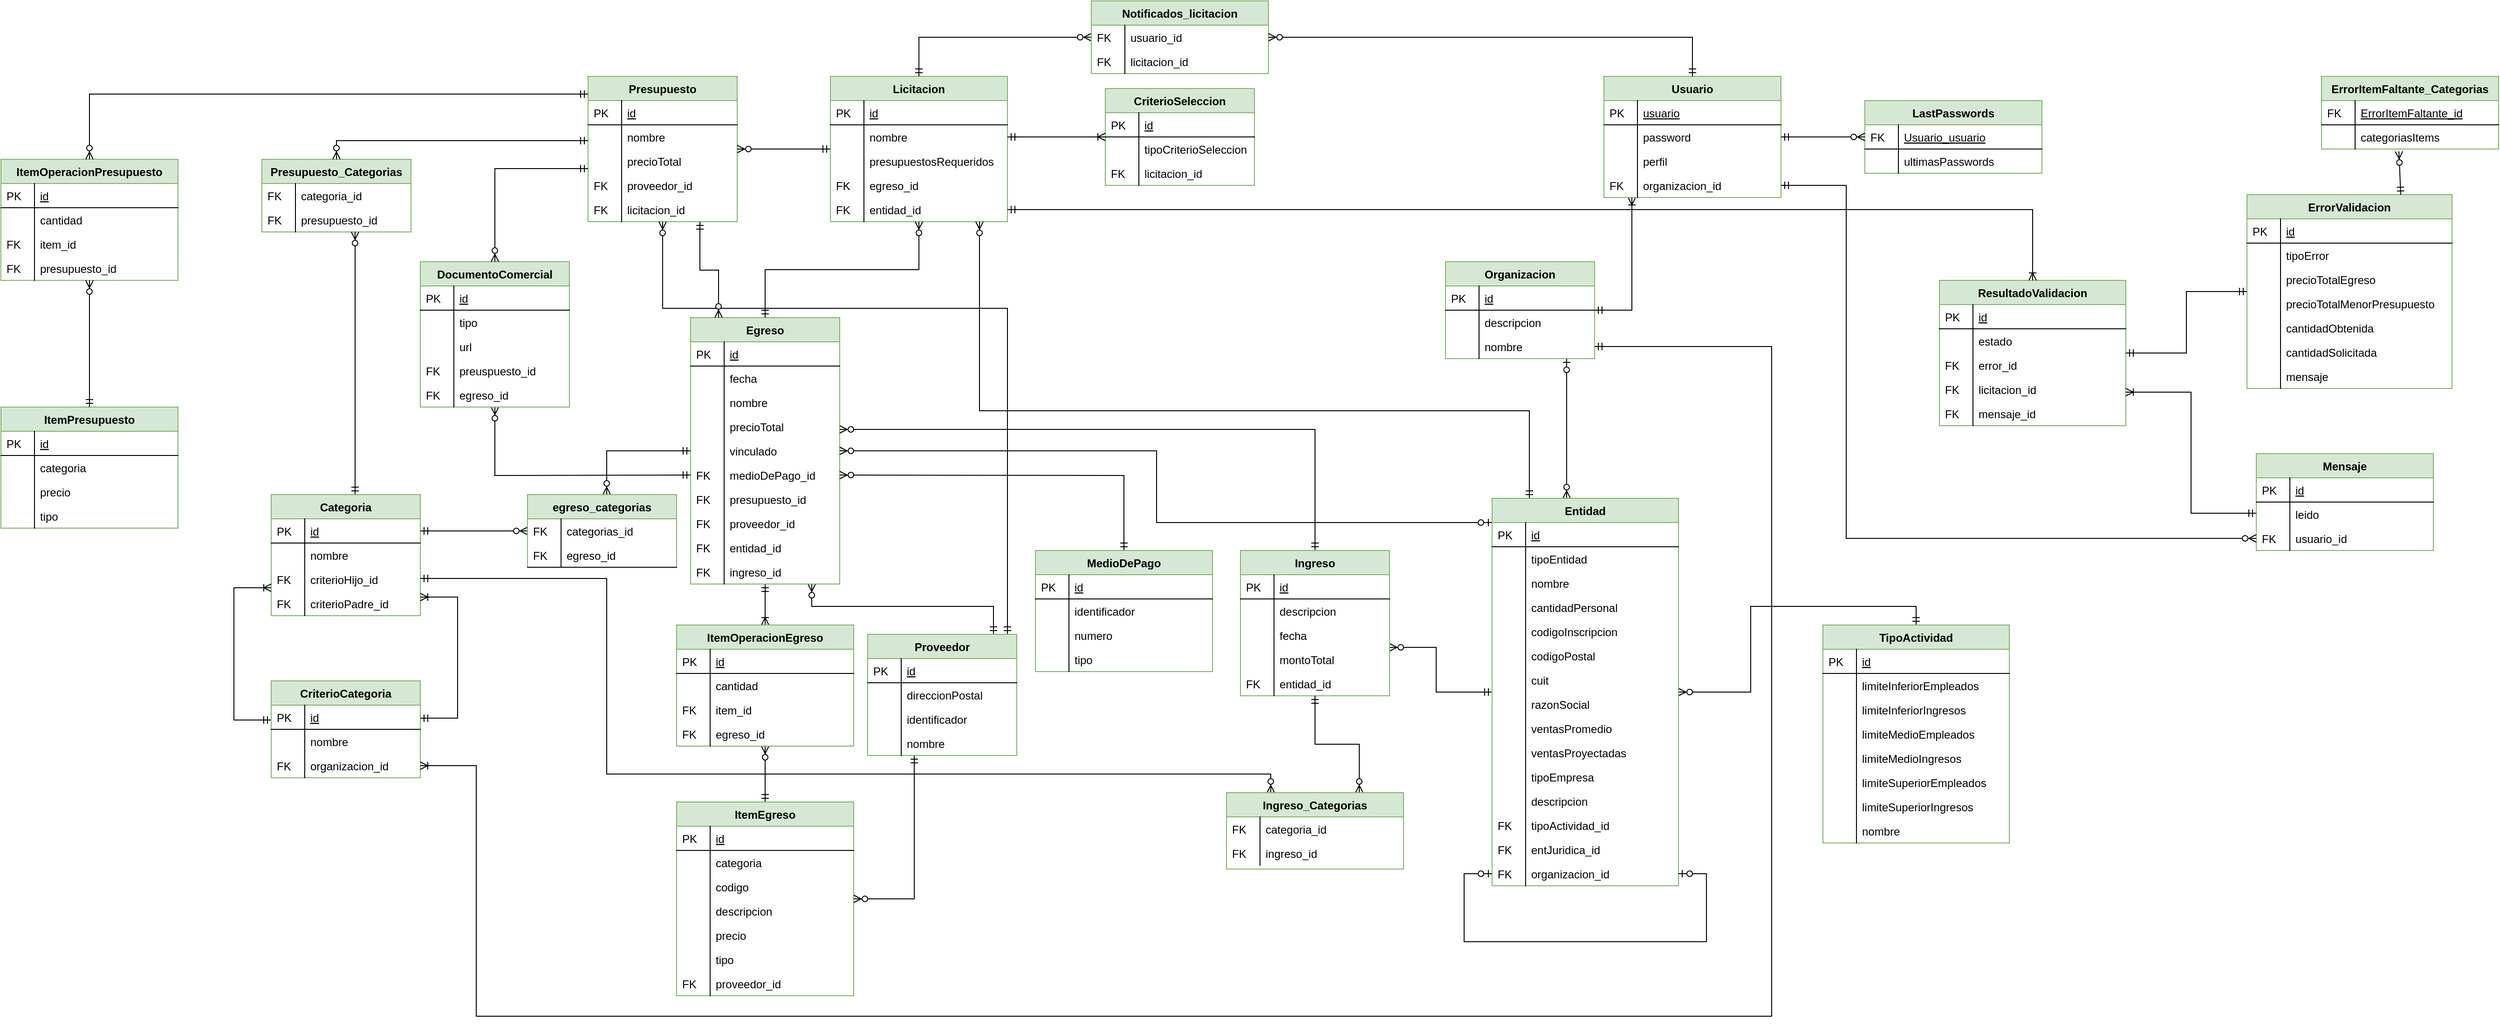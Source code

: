 <mxfile version="13.9.9" type="device"><diagram id="C5RBs43oDa-KdzZeNtuy" name="Page-1"><mxGraphModel dx="2399" dy="1052" grid="1" gridSize="10" guides="1" tooltips="1" connect="1" arrows="1" fold="1" page="1" pageScale="1" pageWidth="827" pageHeight="1169" math="0" shadow="0"><root><mxCell id="WIyWlLk6GJQsqaUBKTNV-0"/><mxCell id="WIyWlLk6GJQsqaUBKTNV-1" parent="WIyWlLk6GJQsqaUBKTNV-0"/><mxCell id="hZ21NcSIwCq76M3ZA0G_-41" style="edgeStyle=orthogonalEdgeStyle;rounded=0;orthogonalLoop=1;jettySize=auto;html=1;startArrow=ERzeroToMany;startFill=1;endArrow=ERmandOne;endFill=0;" parent="WIyWlLk6GJQsqaUBKTNV-1" source="hZ21NcSIwCq76M3ZA0G_-23" target="1-APz4mUNVWZwXpCs_lm-262" edge="1"><mxGeometry relative="1" as="geometry"><Array as="points"><mxPoint x="370" y="710"/><mxPoint x="565" y="710"/></Array></mxGeometry></mxCell><mxCell id="hZ21NcSIwCq76M3ZA0G_-103" style="edgeStyle=orthogonalEdgeStyle;rounded=0;orthogonalLoop=1;jettySize=auto;html=1;exitX=0.5;exitY=1;exitDx=0;exitDy=0;startArrow=ERmandOne;startFill=0;endArrow=ERoneToMany;endFill=0;" parent="WIyWlLk6GJQsqaUBKTNV-1" source="hZ21NcSIwCq76M3ZA0G_-23" target="hZ21NcSIwCq76M3ZA0G_-92" edge="1"><mxGeometry relative="1" as="geometry"/></mxCell><mxCell id="hZ21NcSIwCq76M3ZA0G_-23" value="Egreso" style="swimlane;fontStyle=1;childLayout=stackLayout;horizontal=1;startSize=26;horizontalStack=0;resizeParent=1;resizeLast=0;collapsible=1;marginBottom=0;rounded=0;shadow=0;strokeWidth=1;fillColor=#d5e8d4;strokeColor=#82b366;" parent="WIyWlLk6GJQsqaUBKTNV-1" vertex="1"><mxGeometry x="240" y="400" width="160" height="286" as="geometry"><mxRectangle x="260" y="80" width="160" height="26" as="alternateBounds"/></mxGeometry></mxCell><mxCell id="hZ21NcSIwCq76M3ZA0G_-24" value="id" style="shape=partialRectangle;top=0;left=0;right=0;bottom=1;align=left;verticalAlign=top;fillColor=none;spacingLeft=40;spacingRight=4;overflow=hidden;rotatable=0;points=[[0,0.5],[1,0.5]];portConstraint=eastwest;dropTarget=0;rounded=0;shadow=0;strokeWidth=1;fontStyle=4" parent="hZ21NcSIwCq76M3ZA0G_-23" vertex="1"><mxGeometry y="26" width="160" height="26" as="geometry"/></mxCell><mxCell id="hZ21NcSIwCq76M3ZA0G_-25" value="PK" style="shape=partialRectangle;top=0;left=0;bottom=0;fillColor=none;align=left;verticalAlign=top;spacingLeft=4;spacingRight=4;overflow=hidden;rotatable=0;points=[];portConstraint=eastwest;part=1;" parent="hZ21NcSIwCq76M3ZA0G_-24" vertex="1" connectable="0"><mxGeometry width="36" height="26" as="geometry"/></mxCell><mxCell id="1-APz4mUNVWZwXpCs_lm-29" value="fecha" style="shape=partialRectangle;top=0;left=0;right=0;bottom=0;align=left;verticalAlign=top;fillColor=none;spacingLeft=40;spacingRight=4;overflow=hidden;rotatable=0;points=[[0,0.5],[1,0.5]];portConstraint=eastwest;dropTarget=0;rounded=0;shadow=0;strokeWidth=1;" parent="hZ21NcSIwCq76M3ZA0G_-23" vertex="1"><mxGeometry y="52" width="160" height="26" as="geometry"/></mxCell><mxCell id="1-APz4mUNVWZwXpCs_lm-30" value="" style="shape=partialRectangle;top=0;left=0;bottom=0;fillColor=none;align=left;verticalAlign=top;spacingLeft=4;spacingRight=4;overflow=hidden;rotatable=0;points=[];portConstraint=eastwest;part=1;" parent="1-APz4mUNVWZwXpCs_lm-29" vertex="1" connectable="0"><mxGeometry width="36" height="26" as="geometry"/></mxCell><mxCell id="1-APz4mUNVWZwXpCs_lm-31" value="nombre" style="shape=partialRectangle;top=0;left=0;right=0;bottom=0;align=left;verticalAlign=top;fillColor=none;spacingLeft=40;spacingRight=4;overflow=hidden;rotatable=0;points=[[0,0.5],[1,0.5]];portConstraint=eastwest;dropTarget=0;rounded=0;shadow=0;strokeWidth=1;" parent="hZ21NcSIwCq76M3ZA0G_-23" vertex="1"><mxGeometry y="78" width="160" height="26" as="geometry"/></mxCell><mxCell id="1-APz4mUNVWZwXpCs_lm-32" value="" style="shape=partialRectangle;top=0;left=0;bottom=0;fillColor=none;align=left;verticalAlign=top;spacingLeft=4;spacingRight=4;overflow=hidden;rotatable=0;points=[];portConstraint=eastwest;part=1;" parent="1-APz4mUNVWZwXpCs_lm-31" vertex="1" connectable="0"><mxGeometry width="36" height="26" as="geometry"/></mxCell><mxCell id="hZ21NcSIwCq76M3ZA0G_-39" value="precioTotal" style="shape=partialRectangle;top=0;left=0;right=0;bottom=0;align=left;verticalAlign=top;fillColor=none;spacingLeft=40;spacingRight=4;overflow=hidden;rotatable=0;points=[[0,0.5],[1,0.5]];portConstraint=eastwest;dropTarget=0;rounded=0;shadow=0;strokeWidth=1;" parent="hZ21NcSIwCq76M3ZA0G_-23" vertex="1"><mxGeometry y="104" width="160" height="26" as="geometry"/></mxCell><mxCell id="hZ21NcSIwCq76M3ZA0G_-40" value="" style="shape=partialRectangle;top=0;left=0;bottom=0;fillColor=none;align=left;verticalAlign=top;spacingLeft=4;spacingRight=4;overflow=hidden;rotatable=0;points=[];portConstraint=eastwest;part=1;" parent="hZ21NcSIwCq76M3ZA0G_-39" vertex="1" connectable="0"><mxGeometry width="36" height="26" as="geometry"/></mxCell><mxCell id="1-APz4mUNVWZwXpCs_lm-33" value="vinculado" style="shape=partialRectangle;top=0;left=0;right=0;bottom=0;align=left;verticalAlign=top;fillColor=none;spacingLeft=40;spacingRight=4;overflow=hidden;rotatable=0;points=[[0,0.5],[1,0.5]];portConstraint=eastwest;dropTarget=0;rounded=0;shadow=0;strokeWidth=1;" parent="hZ21NcSIwCq76M3ZA0G_-23" vertex="1"><mxGeometry y="130" width="160" height="26" as="geometry"/></mxCell><mxCell id="1-APz4mUNVWZwXpCs_lm-34" value="" style="shape=partialRectangle;top=0;left=0;bottom=0;fillColor=none;align=left;verticalAlign=top;spacingLeft=4;spacingRight=4;overflow=hidden;rotatable=0;points=[];portConstraint=eastwest;part=1;" parent="1-APz4mUNVWZwXpCs_lm-33" vertex="1" connectable="0"><mxGeometry width="36" height="26" as="geometry"/></mxCell><mxCell id="hZ21NcSIwCq76M3ZA0G_-86" value="medioDePago_id" style="shape=partialRectangle;top=0;left=0;right=0;bottom=0;align=left;verticalAlign=top;fillColor=none;spacingLeft=40;spacingRight=4;overflow=hidden;rotatable=0;points=[[0,0.5],[1,0.5]];portConstraint=eastwest;dropTarget=0;rounded=0;shadow=0;strokeWidth=1;" parent="hZ21NcSIwCq76M3ZA0G_-23" vertex="1"><mxGeometry y="156" width="160" height="26" as="geometry"/></mxCell><mxCell id="hZ21NcSIwCq76M3ZA0G_-87" value="FK" style="shape=partialRectangle;top=0;left=0;bottom=0;fillColor=none;align=left;verticalAlign=top;spacingLeft=4;spacingRight=4;overflow=hidden;rotatable=0;points=[];portConstraint=eastwest;part=1;" parent="hZ21NcSIwCq76M3ZA0G_-86" vertex="1" connectable="0"><mxGeometry width="36" height="26" as="geometry"/></mxCell><mxCell id="hZ21NcSIwCq76M3ZA0G_-88" value="presupuesto_id" style="shape=partialRectangle;top=0;left=0;right=0;bottom=0;align=left;verticalAlign=top;fillColor=none;spacingLeft=40;spacingRight=4;overflow=hidden;rotatable=0;points=[[0,0.5],[1,0.5]];portConstraint=eastwest;dropTarget=0;rounded=0;shadow=0;strokeWidth=1;" parent="hZ21NcSIwCq76M3ZA0G_-23" vertex="1"><mxGeometry y="182" width="160" height="26" as="geometry"/></mxCell><mxCell id="hZ21NcSIwCq76M3ZA0G_-89" value="FK" style="shape=partialRectangle;top=0;left=0;bottom=0;fillColor=none;align=left;verticalAlign=top;spacingLeft=4;spacingRight=4;overflow=hidden;rotatable=0;points=[];portConstraint=eastwest;part=1;" parent="hZ21NcSIwCq76M3ZA0G_-88" vertex="1" connectable="0"><mxGeometry width="36" height="26" as="geometry"/></mxCell><mxCell id="hZ21NcSIwCq76M3ZA0G_-84" value="proveedor_id" style="shape=partialRectangle;top=0;left=0;right=0;bottom=0;align=left;verticalAlign=top;fillColor=none;spacingLeft=40;spacingRight=4;overflow=hidden;rotatable=0;points=[[0,0.5],[1,0.5]];portConstraint=eastwest;dropTarget=0;rounded=0;shadow=0;strokeWidth=1;" parent="hZ21NcSIwCq76M3ZA0G_-23" vertex="1"><mxGeometry y="208" width="160" height="26" as="geometry"/></mxCell><mxCell id="hZ21NcSIwCq76M3ZA0G_-85" value="FK" style="shape=partialRectangle;top=0;left=0;bottom=0;fillColor=none;align=left;verticalAlign=top;spacingLeft=4;spacingRight=4;overflow=hidden;rotatable=0;points=[];portConstraint=eastwest;part=1;" parent="hZ21NcSIwCq76M3ZA0G_-84" vertex="1" connectable="0"><mxGeometry width="36" height="26" as="geometry"/></mxCell><mxCell id="hZ21NcSIwCq76M3ZA0G_-90" value="entidad_id" style="shape=partialRectangle;top=0;left=0;right=0;bottom=0;align=left;verticalAlign=top;fillColor=none;spacingLeft=40;spacingRight=4;overflow=hidden;rotatable=0;points=[[0,0.5],[1,0.5]];portConstraint=eastwest;dropTarget=0;rounded=0;shadow=0;strokeWidth=1;" parent="hZ21NcSIwCq76M3ZA0G_-23" vertex="1"><mxGeometry y="234" width="160" height="26" as="geometry"/></mxCell><mxCell id="hZ21NcSIwCq76M3ZA0G_-91" value="FK" style="shape=partialRectangle;top=0;left=0;bottom=0;fillColor=none;align=left;verticalAlign=top;spacingLeft=4;spacingRight=4;overflow=hidden;rotatable=0;points=[];portConstraint=eastwest;part=1;" parent="hZ21NcSIwCq76M3ZA0G_-90" vertex="1" connectable="0"><mxGeometry width="36" height="26" as="geometry"/></mxCell><mxCell id="hZ21NcSIwCq76M3ZA0G_-140" value="ingreso_id" style="shape=partialRectangle;top=0;left=0;right=0;bottom=0;align=left;verticalAlign=top;fillColor=none;spacingLeft=40;spacingRight=4;overflow=hidden;rotatable=0;points=[[0,0.5],[1,0.5]];portConstraint=eastwest;dropTarget=0;rounded=0;shadow=0;strokeWidth=1;" parent="hZ21NcSIwCq76M3ZA0G_-23" vertex="1"><mxGeometry y="260" width="160" height="26" as="geometry"/></mxCell><mxCell id="hZ21NcSIwCq76M3ZA0G_-141" value="FK" style="shape=partialRectangle;top=0;left=0;bottom=0;fillColor=none;align=left;verticalAlign=top;spacingLeft=4;spacingRight=4;overflow=hidden;rotatable=0;points=[];portConstraint=eastwest;part=1;" parent="hZ21NcSIwCq76M3ZA0G_-140" vertex="1" connectable="0"><mxGeometry width="36" height="26" as="geometry"/></mxCell><mxCell id="hZ21NcSIwCq76M3ZA0G_-30" style="edgeStyle=orthogonalEdgeStyle;rounded=0;orthogonalLoop=1;jettySize=auto;html=1;exitX=0;exitY=0.5;exitDx=0;exitDy=0;endArrow=ERzeroToMany;endFill=1;startArrow=ERmandOne;startFill=0;" parent="WIyWlLk6GJQsqaUBKTNV-1" target="hZ21NcSIwCq76M3ZA0G_-9" edge="1"><mxGeometry relative="1" as="geometry"><mxPoint x="240" y="569" as="sourcePoint"/></mxGeometry></mxCell><mxCell id="hZ21NcSIwCq76M3ZA0G_-38" style="edgeStyle=orthogonalEdgeStyle;rounded=0;orthogonalLoop=1;jettySize=auto;html=1;exitX=1;exitY=0.5;exitDx=0;exitDy=0;startArrow=ERzeroToMany;startFill=1;endArrow=ERmandOne;endFill=0;" parent="WIyWlLk6GJQsqaUBKTNV-1" target="1-APz4mUNVWZwXpCs_lm-219" edge="1"><mxGeometry relative="1" as="geometry"><mxPoint x="400" y="569" as="sourcePoint"/></mxGeometry></mxCell><mxCell id="hZ21NcSIwCq76M3ZA0G_-69" style="edgeStyle=orthogonalEdgeStyle;rounded=0;orthogonalLoop=1;jettySize=auto;html=1;startArrow=ERzeroToOne;startFill=1;endArrow=ERzeroToMany;endFill=1;" parent="WIyWlLk6GJQsqaUBKTNV-1" source="1-APz4mUNVWZwXpCs_lm-46" target="hZ21NcSIwCq76M3ZA0G_-23" edge="1"><mxGeometry relative="1" as="geometry"><Array as="points"><mxPoint x="740" y="620"/><mxPoint x="740" y="543"/></Array></mxGeometry></mxCell><mxCell id="hZ21NcSIwCq76M3ZA0G_-142" style="edgeStyle=orthogonalEdgeStyle;rounded=0;orthogonalLoop=1;jettySize=auto;html=1;startArrow=ERzeroToMany;startFill=1;endArrow=ERzeroToOne;endFill=1;" parent="WIyWlLk6GJQsqaUBKTNV-1" source="1-APz4mUNVWZwXpCs_lm-46" target="hZ21NcSIwCq76M3ZA0G_-70" edge="1"><mxGeometry relative="1" as="geometry"><Array as="points"><mxPoint x="1180" y="470"/><mxPoint x="1180" y="470"/></Array></mxGeometry></mxCell><mxCell id="hZ21NcSIwCq76M3ZA0G_-104" style="edgeStyle=orthogonalEdgeStyle;rounded=0;orthogonalLoop=1;jettySize=auto;html=1;startArrow=ERmandOne;startFill=0;endArrow=ERzeroToMany;endFill=1;" parent="WIyWlLk6GJQsqaUBKTNV-1" source="1-APz4mUNVWZwXpCs_lm-164" target="hZ21NcSIwCq76M3ZA0G_-92" edge="1"><mxGeometry relative="1" as="geometry"><mxPoint x="320" y="840" as="sourcePoint"/></mxGeometry></mxCell><mxCell id="hZ21NcSIwCq76M3ZA0G_-148" style="edgeStyle=orthogonalEdgeStyle;rounded=0;orthogonalLoop=1;jettySize=auto;html=1;startArrow=ERoneToMany;startFill=0;endArrow=ERmandOne;endFill=0;" parent="WIyWlLk6GJQsqaUBKTNV-1" source="hZ21NcSIwCq76M3ZA0G_-77" target="hZ21NcSIwCq76M3ZA0G_-70" edge="1"><mxGeometry relative="1" as="geometry"><Array as="points"><mxPoint x="1250" y="392"/></Array></mxGeometry></mxCell><mxCell id="1-APz4mUNVWZwXpCs_lm-246" value="Presupuesto" style="swimlane;fontStyle=1;childLayout=stackLayout;horizontal=1;startSize=26;horizontalStack=0;resizeParent=1;resizeLast=0;collapsible=1;marginBottom=0;rounded=0;shadow=0;strokeWidth=1;fillColor=#d5e8d4;strokeColor=#82b366;" parent="WIyWlLk6GJQsqaUBKTNV-1" vertex="1"><mxGeometry x="130" y="141" width="160" height="156" as="geometry"><mxRectangle x="260" y="80" width="160" height="26" as="alternateBounds"/></mxGeometry></mxCell><mxCell id="1-APz4mUNVWZwXpCs_lm-247" value="id" style="shape=partialRectangle;top=0;left=0;right=0;bottom=1;align=left;verticalAlign=top;fillColor=none;spacingLeft=40;spacingRight=4;overflow=hidden;rotatable=0;points=[[0,0.5],[1,0.5]];portConstraint=eastwest;dropTarget=0;rounded=0;shadow=0;strokeWidth=1;fontStyle=4" parent="1-APz4mUNVWZwXpCs_lm-246" vertex="1"><mxGeometry y="26" width="160" height="26" as="geometry"/></mxCell><mxCell id="1-APz4mUNVWZwXpCs_lm-248" value="PK" style="shape=partialRectangle;top=0;left=0;bottom=0;fillColor=none;align=left;verticalAlign=top;spacingLeft=4;spacingRight=4;overflow=hidden;rotatable=0;points=[];portConstraint=eastwest;part=1;" parent="1-APz4mUNVWZwXpCs_lm-247" vertex="1" connectable="0"><mxGeometry width="36" height="26" as="geometry"/></mxCell><mxCell id="1-APz4mUNVWZwXpCs_lm-249" value="nombre" style="shape=partialRectangle;top=0;left=0;right=0;bottom=0;align=left;verticalAlign=top;fillColor=none;spacingLeft=40;spacingRight=4;overflow=hidden;rotatable=0;points=[[0,0.5],[1,0.5]];portConstraint=eastwest;dropTarget=0;rounded=0;shadow=0;strokeWidth=1;" parent="1-APz4mUNVWZwXpCs_lm-246" vertex="1"><mxGeometry y="52" width="160" height="26" as="geometry"/></mxCell><mxCell id="1-APz4mUNVWZwXpCs_lm-250" value="" style="shape=partialRectangle;top=0;left=0;bottom=0;fillColor=none;align=left;verticalAlign=top;spacingLeft=4;spacingRight=4;overflow=hidden;rotatable=0;points=[];portConstraint=eastwest;part=1;" parent="1-APz4mUNVWZwXpCs_lm-249" vertex="1" connectable="0"><mxGeometry width="36" height="26" as="geometry"/></mxCell><mxCell id="1-APz4mUNVWZwXpCs_lm-251" value="precioTotal" style="shape=partialRectangle;top=0;left=0;right=0;bottom=0;align=left;verticalAlign=top;fillColor=none;spacingLeft=40;spacingRight=4;overflow=hidden;rotatable=0;points=[[0,0.5],[1,0.5]];portConstraint=eastwest;dropTarget=0;rounded=0;shadow=0;strokeWidth=1;" parent="1-APz4mUNVWZwXpCs_lm-246" vertex="1"><mxGeometry y="78" width="160" height="26" as="geometry"/></mxCell><mxCell id="1-APz4mUNVWZwXpCs_lm-252" value="" style="shape=partialRectangle;top=0;left=0;bottom=0;fillColor=none;align=left;verticalAlign=top;spacingLeft=4;spacingRight=4;overflow=hidden;rotatable=0;points=[];portConstraint=eastwest;part=1;" parent="1-APz4mUNVWZwXpCs_lm-251" vertex="1" connectable="0"><mxGeometry width="36" height="26" as="geometry"/></mxCell><mxCell id="1-APz4mUNVWZwXpCs_lm-253" value="proveedor_id" style="shape=partialRectangle;top=0;left=0;right=0;bottom=0;align=left;verticalAlign=top;fillColor=none;spacingLeft=40;spacingRight=4;overflow=hidden;rotatable=0;points=[[0,0.5],[1,0.5]];portConstraint=eastwest;dropTarget=0;rounded=0;shadow=0;strokeWidth=1;" parent="1-APz4mUNVWZwXpCs_lm-246" vertex="1"><mxGeometry y="104" width="160" height="26" as="geometry"/></mxCell><mxCell id="1-APz4mUNVWZwXpCs_lm-254" value="FK" style="shape=partialRectangle;top=0;left=0;bottom=0;fillColor=none;align=left;verticalAlign=top;spacingLeft=4;spacingRight=4;overflow=hidden;rotatable=0;points=[];portConstraint=eastwest;part=1;" parent="1-APz4mUNVWZwXpCs_lm-253" vertex="1" connectable="0"><mxGeometry width="36" height="26" as="geometry"/></mxCell><mxCell id="1-APz4mUNVWZwXpCs_lm-255" value="licitacion_id" style="shape=partialRectangle;top=0;left=0;right=0;bottom=0;align=left;verticalAlign=top;fillColor=none;spacingLeft=40;spacingRight=4;overflow=hidden;rotatable=0;points=[[0,0.5],[1,0.5]];portConstraint=eastwest;dropTarget=0;rounded=0;shadow=0;strokeWidth=1;" parent="1-APz4mUNVWZwXpCs_lm-246" vertex="1"><mxGeometry y="130" width="160" height="26" as="geometry"/></mxCell><mxCell id="1-APz4mUNVWZwXpCs_lm-256" value="FK" style="shape=partialRectangle;top=0;left=0;bottom=0;fillColor=none;align=left;verticalAlign=top;spacingLeft=4;spacingRight=4;overflow=hidden;rotatable=0;points=[];portConstraint=eastwest;part=1;" parent="1-APz4mUNVWZwXpCs_lm-255" vertex="1" connectable="0"><mxGeometry width="36" height="26" as="geometry"/></mxCell><mxCell id="1-APz4mUNVWZwXpCs_lm-208" value="Licitacion" style="swimlane;fontStyle=1;childLayout=stackLayout;horizontal=1;startSize=26;horizontalStack=0;resizeParent=1;resizeLast=0;collapsible=1;marginBottom=0;rounded=0;shadow=0;strokeWidth=1;fillColor=#d5e8d4;strokeColor=#82b366;" parent="WIyWlLk6GJQsqaUBKTNV-1" vertex="1"><mxGeometry x="390" y="141" width="190" height="156" as="geometry"><mxRectangle x="260" y="80" width="160" height="26" as="alternateBounds"/></mxGeometry></mxCell><mxCell id="1-APz4mUNVWZwXpCs_lm-209" value="id" style="shape=partialRectangle;top=0;left=0;right=0;bottom=1;align=left;verticalAlign=top;fillColor=none;spacingLeft=40;spacingRight=4;overflow=hidden;rotatable=0;points=[[0,0.5],[1,0.5]];portConstraint=eastwest;dropTarget=0;rounded=0;shadow=0;strokeWidth=1;fontStyle=4" parent="1-APz4mUNVWZwXpCs_lm-208" vertex="1"><mxGeometry y="26" width="190" height="26" as="geometry"/></mxCell><mxCell id="1-APz4mUNVWZwXpCs_lm-210" value="PK" style="shape=partialRectangle;top=0;left=0;bottom=0;fillColor=none;align=left;verticalAlign=top;spacingLeft=4;spacingRight=4;overflow=hidden;rotatable=0;points=[];portConstraint=eastwest;part=1;" parent="1-APz4mUNVWZwXpCs_lm-209" vertex="1" connectable="0"><mxGeometry width="36" height="26" as="geometry"/></mxCell><mxCell id="1-APz4mUNVWZwXpCs_lm-211" value="nombre" style="shape=partialRectangle;top=0;left=0;right=0;bottom=1;align=left;verticalAlign=top;fillColor=none;spacingLeft=40;spacingRight=4;overflow=hidden;rotatable=0;points=[[0,0.5],[1,0.5]];portConstraint=eastwest;dropTarget=0;rounded=0;shadow=0;strokeWidth=1;fontStyle=0;strokeColor=none;" parent="1-APz4mUNVWZwXpCs_lm-208" vertex="1"><mxGeometry y="52" width="190" height="26" as="geometry"/></mxCell><mxCell id="1-APz4mUNVWZwXpCs_lm-212" value="" style="shape=partialRectangle;top=0;left=0;bottom=0;fillColor=none;align=left;verticalAlign=top;spacingLeft=4;spacingRight=4;overflow=hidden;rotatable=0;points=[];portConstraint=eastwest;part=1;" parent="1-APz4mUNVWZwXpCs_lm-211" vertex="1" connectable="0"><mxGeometry width="36" height="26" as="geometry"/></mxCell><mxCell id="1-APz4mUNVWZwXpCs_lm-217" value="presupuestosRequeridos" style="shape=partialRectangle;top=0;left=0;right=0;bottom=1;align=left;verticalAlign=top;fillColor=none;spacingLeft=40;spacingRight=4;overflow=hidden;rotatable=0;points=[[0,0.5],[1,0.5]];portConstraint=eastwest;dropTarget=0;rounded=0;shadow=0;strokeWidth=1;fontStyle=0;strokeColor=none;" parent="1-APz4mUNVWZwXpCs_lm-208" vertex="1"><mxGeometry y="78" width="190" height="26" as="geometry"/></mxCell><mxCell id="1-APz4mUNVWZwXpCs_lm-218" value="" style="shape=partialRectangle;top=0;left=0;bottom=0;fillColor=none;align=left;verticalAlign=top;spacingLeft=4;spacingRight=4;overflow=hidden;rotatable=0;points=[];portConstraint=eastwest;part=1;" parent="1-APz4mUNVWZwXpCs_lm-217" vertex="1" connectable="0"><mxGeometry width="36" height="26" as="geometry"/></mxCell><mxCell id="1-APz4mUNVWZwXpCs_lm-215" value="egreso_id" style="shape=partialRectangle;top=0;left=0;right=0;bottom=1;align=left;verticalAlign=top;fillColor=none;spacingLeft=40;spacingRight=4;overflow=hidden;rotatable=0;points=[[0,0.5],[1,0.5]];portConstraint=eastwest;dropTarget=0;rounded=0;shadow=0;strokeWidth=1;fontStyle=0;strokeColor=none;" parent="1-APz4mUNVWZwXpCs_lm-208" vertex="1"><mxGeometry y="104" width="190" height="26" as="geometry"/></mxCell><mxCell id="1-APz4mUNVWZwXpCs_lm-216" value="FK" style="shape=partialRectangle;top=0;left=0;bottom=0;fillColor=none;align=left;verticalAlign=top;spacingLeft=4;spacingRight=4;overflow=hidden;rotatable=0;points=[];portConstraint=eastwest;part=1;" parent="1-APz4mUNVWZwXpCs_lm-215" vertex="1" connectable="0"><mxGeometry width="36" height="26" as="geometry"/></mxCell><mxCell id="1-APz4mUNVWZwXpCs_lm-213" value="entidad_id" style="shape=partialRectangle;top=0;left=0;right=0;bottom=1;align=left;verticalAlign=top;fillColor=none;spacingLeft=40;spacingRight=4;overflow=hidden;rotatable=0;points=[[0,0.5],[1,0.5]];portConstraint=eastwest;dropTarget=0;rounded=0;shadow=0;strokeWidth=1;fontStyle=0;strokeColor=none;" parent="1-APz4mUNVWZwXpCs_lm-208" vertex="1"><mxGeometry y="130" width="190" height="26" as="geometry"/></mxCell><mxCell id="1-APz4mUNVWZwXpCs_lm-214" value="FK" style="shape=partialRectangle;top=0;left=0;bottom=0;fillColor=none;align=left;verticalAlign=top;spacingLeft=4;spacingRight=4;overflow=hidden;rotatable=0;points=[];portConstraint=eastwest;part=1;" parent="1-APz4mUNVWZwXpCs_lm-213" vertex="1" connectable="0"><mxGeometry width="36" height="26" as="geometry"/></mxCell><mxCell id="hZ21NcSIwCq76M3ZA0G_-9" value="DocumentoComercial" style="swimlane;fontStyle=1;childLayout=stackLayout;horizontal=1;startSize=26;horizontalStack=0;resizeParent=1;resizeLast=0;collapsible=1;marginBottom=0;rounded=0;shadow=0;strokeWidth=1;align=center;fillColor=#d5e8d4;strokeColor=#82b366;" parent="WIyWlLk6GJQsqaUBKTNV-1" vertex="1"><mxGeometry x="-50" y="340" width="160" height="156" as="geometry"><mxRectangle x="260" y="80" width="160" height="26" as="alternateBounds"/></mxGeometry></mxCell><mxCell id="hZ21NcSIwCq76M3ZA0G_-10" value="id" style="shape=partialRectangle;top=0;left=0;right=0;bottom=1;align=left;verticalAlign=top;fillColor=none;spacingLeft=40;spacingRight=4;overflow=hidden;rotatable=0;points=[[0,0.5],[1,0.5]];portConstraint=eastwest;dropTarget=0;rounded=0;shadow=0;strokeWidth=1;fontStyle=4" parent="hZ21NcSIwCq76M3ZA0G_-9" vertex="1"><mxGeometry y="26" width="160" height="26" as="geometry"/></mxCell><mxCell id="hZ21NcSIwCq76M3ZA0G_-11" value="PK" style="shape=partialRectangle;top=0;left=0;bottom=0;fillColor=none;align=left;verticalAlign=top;spacingLeft=4;spacingRight=4;overflow=hidden;rotatable=0;points=[];portConstraint=eastwest;part=1;" parent="hZ21NcSIwCq76M3ZA0G_-10" vertex="1" connectable="0"><mxGeometry width="36" height="26" as="geometry"/></mxCell><mxCell id="hZ21NcSIwCq76M3ZA0G_-12" value="tipo" style="shape=partialRectangle;top=0;left=0;right=0;bottom=0;align=left;verticalAlign=top;fillColor=none;spacingLeft=40;spacingRight=4;overflow=hidden;rotatable=0;points=[[0,0.5],[1,0.5]];portConstraint=eastwest;dropTarget=0;rounded=0;shadow=0;strokeWidth=1;" parent="hZ21NcSIwCq76M3ZA0G_-9" vertex="1"><mxGeometry y="52" width="160" height="26" as="geometry"/></mxCell><mxCell id="hZ21NcSIwCq76M3ZA0G_-13" value="" style="shape=partialRectangle;top=0;left=0;bottom=0;fillColor=none;align=left;verticalAlign=top;spacingLeft=4;spacingRight=4;overflow=hidden;rotatable=0;points=[];portConstraint=eastwest;part=1;" parent="hZ21NcSIwCq76M3ZA0G_-12" vertex="1" connectable="0"><mxGeometry width="36" height="26" as="geometry"/></mxCell><mxCell id="1-APz4mUNVWZwXpCs_lm-25" value="url" style="shape=partialRectangle;top=0;left=0;right=0;bottom=0;align=left;verticalAlign=top;fillColor=none;spacingLeft=40;spacingRight=4;overflow=hidden;rotatable=0;points=[[0,0.5],[1,0.5]];portConstraint=eastwest;dropTarget=0;rounded=0;shadow=0;strokeWidth=1;" parent="hZ21NcSIwCq76M3ZA0G_-9" vertex="1"><mxGeometry y="78" width="160" height="26" as="geometry"/></mxCell><mxCell id="1-APz4mUNVWZwXpCs_lm-26" value="" style="shape=partialRectangle;top=0;left=0;bottom=0;fillColor=none;align=left;verticalAlign=top;spacingLeft=4;spacingRight=4;overflow=hidden;rotatable=0;points=[];portConstraint=eastwest;part=1;" parent="1-APz4mUNVWZwXpCs_lm-25" vertex="1" connectable="0"><mxGeometry width="36" height="26" as="geometry"/></mxCell><mxCell id="hZ21NcSIwCq76M3ZA0G_-14" value="preuspuesto_id" style="shape=partialRectangle;top=0;left=0;right=0;bottom=0;align=left;verticalAlign=top;spacingLeft=40;spacingRight=4;overflow=hidden;rotatable=0;points=[[0,0.5],[1,0.5]];portConstraint=eastwest;dropTarget=0;rounded=0;shadow=0;strokeWidth=1;fillColor=none;" parent="hZ21NcSIwCq76M3ZA0G_-9" vertex="1"><mxGeometry y="104" width="160" height="26" as="geometry"/></mxCell><mxCell id="hZ21NcSIwCq76M3ZA0G_-15" value="FK" style="shape=partialRectangle;top=0;left=0;bottom=0;fillColor=none;align=left;verticalAlign=top;spacingLeft=4;spacingRight=4;overflow=hidden;rotatable=0;points=[];portConstraint=eastwest;part=1;" parent="hZ21NcSIwCq76M3ZA0G_-14" vertex="1" connectable="0"><mxGeometry width="36" height="26" as="geometry"/></mxCell><mxCell id="1-APz4mUNVWZwXpCs_lm-27" value="egreso_id" style="shape=partialRectangle;top=0;left=0;right=0;bottom=0;align=left;verticalAlign=top;spacingLeft=40;spacingRight=4;overflow=hidden;rotatable=0;points=[[0,0.5],[1,0.5]];portConstraint=eastwest;dropTarget=0;rounded=0;shadow=0;strokeWidth=1;fillColor=none;" parent="hZ21NcSIwCq76M3ZA0G_-9" vertex="1"><mxGeometry y="130" width="160" height="26" as="geometry"/></mxCell><mxCell id="1-APz4mUNVWZwXpCs_lm-28" value="FK" style="shape=partialRectangle;top=0;left=0;bottom=0;fillColor=none;align=left;verticalAlign=top;spacingLeft=4;spacingRight=4;overflow=hidden;rotatable=0;points=[];portConstraint=eastwest;part=1;" parent="1-APz4mUNVWZwXpCs_lm-27" vertex="1" connectable="0"><mxGeometry width="36" height="26" as="geometry"/></mxCell><mxCell id="1-APz4mUNVWZwXpCs_lm-90" value="ErrorValidacion" style="swimlane;fontStyle=1;childLayout=stackLayout;horizontal=1;startSize=26;horizontalStack=0;resizeParent=1;resizeLast=0;collapsible=1;marginBottom=0;rounded=0;shadow=0;strokeWidth=1;fillColor=#d5e8d4;strokeColor=#82b366;" parent="WIyWlLk6GJQsqaUBKTNV-1" vertex="1"><mxGeometry x="1910" y="268" width="220" height="208" as="geometry"><mxRectangle x="260" y="80" width="160" height="26" as="alternateBounds"/></mxGeometry></mxCell><mxCell id="1-APz4mUNVWZwXpCs_lm-91" value="id" style="shape=partialRectangle;top=0;left=0;right=0;bottom=1;align=left;verticalAlign=top;fillColor=none;spacingLeft=40;spacingRight=4;overflow=hidden;rotatable=0;points=[[0,0.5],[1,0.5]];portConstraint=eastwest;dropTarget=0;rounded=0;shadow=0;strokeWidth=1;fontStyle=4" parent="1-APz4mUNVWZwXpCs_lm-90" vertex="1"><mxGeometry y="26" width="220" height="26" as="geometry"/></mxCell><mxCell id="1-APz4mUNVWZwXpCs_lm-92" value="PK" style="shape=partialRectangle;top=0;left=0;bottom=0;fillColor=none;align=left;verticalAlign=top;spacingLeft=4;spacingRight=4;overflow=hidden;rotatable=0;points=[];portConstraint=eastwest;part=1;" parent="1-APz4mUNVWZwXpCs_lm-91" vertex="1" connectable="0"><mxGeometry width="36" height="26" as="geometry"/></mxCell><mxCell id="1-APz4mUNVWZwXpCs_lm-93" value="tipoError" style="shape=partialRectangle;top=0;left=0;right=0;bottom=0;align=left;verticalAlign=top;fillColor=none;spacingLeft=40;spacingRight=4;overflow=hidden;rotatable=0;points=[[0,0.5],[1,0.5]];portConstraint=eastwest;dropTarget=0;rounded=0;shadow=0;strokeWidth=1;" parent="1-APz4mUNVWZwXpCs_lm-90" vertex="1"><mxGeometry y="52" width="220" height="26" as="geometry"/></mxCell><mxCell id="1-APz4mUNVWZwXpCs_lm-94" value="" style="shape=partialRectangle;top=0;left=0;bottom=0;fillColor=none;align=left;verticalAlign=top;spacingLeft=4;spacingRight=4;overflow=hidden;rotatable=0;points=[];portConstraint=eastwest;part=1;" parent="1-APz4mUNVWZwXpCs_lm-93" vertex="1" connectable="0"><mxGeometry width="36" height="26" as="geometry"/></mxCell><mxCell id="1-APz4mUNVWZwXpCs_lm-95" value="precioTotalEgreso" style="shape=partialRectangle;top=0;left=0;right=0;bottom=0;align=left;verticalAlign=top;fillColor=none;spacingLeft=40;spacingRight=4;overflow=hidden;rotatable=0;points=[[0,0.5],[1,0.5]];portConstraint=eastwest;dropTarget=0;rounded=0;shadow=0;strokeWidth=1;" parent="1-APz4mUNVWZwXpCs_lm-90" vertex="1"><mxGeometry y="78" width="220" height="26" as="geometry"/></mxCell><mxCell id="1-APz4mUNVWZwXpCs_lm-96" value="" style="shape=partialRectangle;top=0;left=0;bottom=0;fillColor=none;align=left;verticalAlign=top;spacingLeft=4;spacingRight=4;overflow=hidden;rotatable=0;points=[];portConstraint=eastwest;part=1;" parent="1-APz4mUNVWZwXpCs_lm-95" vertex="1" connectable="0"><mxGeometry width="36" height="26" as="geometry"/></mxCell><mxCell id="1-APz4mUNVWZwXpCs_lm-97" value="precioTotalMenorPresupuesto" style="shape=partialRectangle;top=0;left=0;right=0;bottom=0;align=left;verticalAlign=top;fillColor=none;spacingLeft=40;spacingRight=4;overflow=hidden;rotatable=0;points=[[0,0.5],[1,0.5]];portConstraint=eastwest;dropTarget=0;rounded=0;shadow=0;strokeWidth=1;" parent="1-APz4mUNVWZwXpCs_lm-90" vertex="1"><mxGeometry y="104" width="220" height="26" as="geometry"/></mxCell><mxCell id="1-APz4mUNVWZwXpCs_lm-98" value="" style="shape=partialRectangle;top=0;left=0;bottom=0;fillColor=none;align=left;verticalAlign=top;spacingLeft=4;spacingRight=4;overflow=hidden;rotatable=0;points=[];portConstraint=eastwest;part=1;" parent="1-APz4mUNVWZwXpCs_lm-97" vertex="1" connectable="0"><mxGeometry width="36" height="26" as="geometry"/></mxCell><mxCell id="1-APz4mUNVWZwXpCs_lm-99" value="cantidadObtenida" style="shape=partialRectangle;top=0;left=0;right=0;bottom=0;align=left;verticalAlign=top;fillColor=none;spacingLeft=40;spacingRight=4;overflow=hidden;rotatable=0;points=[[0,0.5],[1,0.5]];portConstraint=eastwest;dropTarget=0;rounded=0;shadow=0;strokeWidth=1;" parent="1-APz4mUNVWZwXpCs_lm-90" vertex="1"><mxGeometry y="130" width="220" height="26" as="geometry"/></mxCell><mxCell id="1-APz4mUNVWZwXpCs_lm-100" value="" style="shape=partialRectangle;top=0;left=0;bottom=0;fillColor=none;align=left;verticalAlign=top;spacingLeft=4;spacingRight=4;overflow=hidden;rotatable=0;points=[];portConstraint=eastwest;part=1;" parent="1-APz4mUNVWZwXpCs_lm-99" vertex="1" connectable="0"><mxGeometry width="36" height="26" as="geometry"/></mxCell><mxCell id="1-APz4mUNVWZwXpCs_lm-101" value="cantidadSolicitada" style="shape=partialRectangle;top=0;left=0;right=0;bottom=0;align=left;verticalAlign=top;fillColor=none;spacingLeft=40;spacingRight=4;overflow=hidden;rotatable=0;points=[[0,0.5],[1,0.5]];portConstraint=eastwest;dropTarget=0;rounded=0;shadow=0;strokeWidth=1;" parent="1-APz4mUNVWZwXpCs_lm-90" vertex="1"><mxGeometry y="156" width="220" height="26" as="geometry"/></mxCell><mxCell id="1-APz4mUNVWZwXpCs_lm-102" value="" style="shape=partialRectangle;top=0;left=0;bottom=0;fillColor=none;align=left;verticalAlign=top;spacingLeft=4;spacingRight=4;overflow=hidden;rotatable=0;points=[];portConstraint=eastwest;part=1;" parent="1-APz4mUNVWZwXpCs_lm-101" vertex="1" connectable="0"><mxGeometry width="36" height="26" as="geometry"/></mxCell><mxCell id="1-APz4mUNVWZwXpCs_lm-103" value="mensaje" style="shape=partialRectangle;top=0;left=0;right=0;bottom=0;align=left;verticalAlign=top;fillColor=none;spacingLeft=40;spacingRight=4;overflow=hidden;rotatable=0;points=[[0,0.5],[1,0.5]];portConstraint=eastwest;dropTarget=0;rounded=0;shadow=0;strokeWidth=1;" parent="1-APz4mUNVWZwXpCs_lm-90" vertex="1"><mxGeometry y="182" width="220" height="26" as="geometry"/></mxCell><mxCell id="1-APz4mUNVWZwXpCs_lm-104" value="" style="shape=partialRectangle;top=0;left=0;bottom=0;fillColor=none;align=left;verticalAlign=top;spacingLeft=4;spacingRight=4;overflow=hidden;rotatable=0;points=[];portConstraint=eastwest;part=1;" parent="1-APz4mUNVWZwXpCs_lm-103" vertex="1" connectable="0"><mxGeometry width="36" height="26" as="geometry"/></mxCell><mxCell id="1-APz4mUNVWZwXpCs_lm-276" value="ResultadoValidacion" style="swimlane;fontStyle=1;childLayout=stackLayout;horizontal=1;startSize=26;horizontalStack=0;resizeParent=1;resizeLast=0;collapsible=1;marginBottom=0;rounded=0;shadow=0;strokeWidth=1;fillColor=#d5e8d4;strokeColor=#82b366;" parent="WIyWlLk6GJQsqaUBKTNV-1" vertex="1"><mxGeometry x="1580" y="360" width="200" height="156" as="geometry"><mxRectangle x="260" y="80" width="160" height="26" as="alternateBounds"/></mxGeometry></mxCell><mxCell id="1-APz4mUNVWZwXpCs_lm-277" value="id" style="shape=partialRectangle;top=0;left=0;right=0;bottom=1;align=left;verticalAlign=top;fillColor=none;spacingLeft=40;spacingRight=4;overflow=hidden;rotatable=0;points=[[0,0.5],[1,0.5]];portConstraint=eastwest;dropTarget=0;rounded=0;shadow=0;strokeWidth=1;fontStyle=4" parent="1-APz4mUNVWZwXpCs_lm-276" vertex="1"><mxGeometry y="26" width="200" height="26" as="geometry"/></mxCell><mxCell id="1-APz4mUNVWZwXpCs_lm-278" value="PK" style="shape=partialRectangle;top=0;left=0;bottom=0;fillColor=none;align=left;verticalAlign=top;spacingLeft=4;spacingRight=4;overflow=hidden;rotatable=0;points=[];portConstraint=eastwest;part=1;" parent="1-APz4mUNVWZwXpCs_lm-277" vertex="1" connectable="0"><mxGeometry width="36" height="26" as="geometry"/></mxCell><mxCell id="1-APz4mUNVWZwXpCs_lm-279" value="estado" style="shape=partialRectangle;top=0;left=0;right=0;bottom=0;align=left;verticalAlign=top;fillColor=none;spacingLeft=40;spacingRight=4;overflow=hidden;rotatable=0;points=[[0,0.5],[1,0.5]];portConstraint=eastwest;dropTarget=0;rounded=0;shadow=0;strokeWidth=1;" parent="1-APz4mUNVWZwXpCs_lm-276" vertex="1"><mxGeometry y="52" width="200" height="26" as="geometry"/></mxCell><mxCell id="1-APz4mUNVWZwXpCs_lm-280" value="" style="shape=partialRectangle;top=0;left=0;bottom=0;fillColor=none;align=left;verticalAlign=top;spacingLeft=4;spacingRight=4;overflow=hidden;rotatable=0;points=[];portConstraint=eastwest;part=1;" parent="1-APz4mUNVWZwXpCs_lm-279" vertex="1" connectable="0"><mxGeometry width="36" height="26" as="geometry"/></mxCell><mxCell id="1-APz4mUNVWZwXpCs_lm-301" value="error_id" style="shape=partialRectangle;top=0;left=0;right=0;bottom=0;align=left;verticalAlign=top;fillColor=none;spacingLeft=40;spacingRight=4;overflow=hidden;rotatable=0;points=[[0,0.5],[1,0.5]];portConstraint=eastwest;dropTarget=0;rounded=0;shadow=0;strokeWidth=1;" parent="1-APz4mUNVWZwXpCs_lm-276" vertex="1"><mxGeometry y="78" width="200" height="26" as="geometry"/></mxCell><mxCell id="1-APz4mUNVWZwXpCs_lm-302" value="FK" style="shape=partialRectangle;top=0;left=0;bottom=0;fillColor=none;align=left;verticalAlign=top;spacingLeft=4;spacingRight=4;overflow=hidden;rotatable=0;points=[];portConstraint=eastwest;part=1;" parent="1-APz4mUNVWZwXpCs_lm-301" vertex="1" connectable="0"><mxGeometry width="36" height="26" as="geometry"/></mxCell><mxCell id="1-APz4mUNVWZwXpCs_lm-303" value="licitacion_id" style="shape=partialRectangle;top=0;left=0;right=0;bottom=0;align=left;verticalAlign=top;fillColor=none;spacingLeft=40;spacingRight=4;overflow=hidden;rotatable=0;points=[[0,0.5],[1,0.5]];portConstraint=eastwest;dropTarget=0;rounded=0;shadow=0;strokeWidth=1;" parent="1-APz4mUNVWZwXpCs_lm-276" vertex="1"><mxGeometry y="104" width="200" height="26" as="geometry"/></mxCell><mxCell id="1-APz4mUNVWZwXpCs_lm-304" value="FK" style="shape=partialRectangle;top=0;left=0;bottom=0;fillColor=none;align=left;verticalAlign=top;spacingLeft=4;spacingRight=4;overflow=hidden;rotatable=0;points=[];portConstraint=eastwest;part=1;" parent="1-APz4mUNVWZwXpCs_lm-303" vertex="1" connectable="0"><mxGeometry width="36" height="26" as="geometry"/></mxCell><mxCell id="1-APz4mUNVWZwXpCs_lm-305" value="mensaje_id" style="shape=partialRectangle;top=0;left=0;right=0;bottom=0;align=left;verticalAlign=top;fillColor=none;spacingLeft=40;spacingRight=4;overflow=hidden;rotatable=0;points=[[0,0.5],[1,0.5]];portConstraint=eastwest;dropTarget=0;rounded=0;shadow=0;strokeWidth=1;" parent="1-APz4mUNVWZwXpCs_lm-276" vertex="1"><mxGeometry y="130" width="200" height="26" as="geometry"/></mxCell><mxCell id="1-APz4mUNVWZwXpCs_lm-306" value="FK" style="shape=partialRectangle;top=0;left=0;bottom=0;fillColor=none;align=left;verticalAlign=top;spacingLeft=4;spacingRight=4;overflow=hidden;rotatable=0;points=[];portConstraint=eastwest;part=1;" parent="1-APz4mUNVWZwXpCs_lm-305" vertex="1" connectable="0"><mxGeometry width="36" height="26" as="geometry"/></mxCell><mxCell id="1-APz4mUNVWZwXpCs_lm-18" value="CriterioSeleccion" style="swimlane;fontStyle=1;childLayout=stackLayout;horizontal=1;startSize=26;horizontalStack=0;resizeParent=1;resizeLast=0;collapsible=1;marginBottom=0;rounded=0;shadow=0;strokeWidth=1;align=center;fillColor=#d5e8d4;strokeColor=#82b366;" parent="WIyWlLk6GJQsqaUBKTNV-1" vertex="1"><mxGeometry x="685" y="154" width="160" height="104" as="geometry"><mxRectangle x="260" y="80" width="160" height="26" as="alternateBounds"/></mxGeometry></mxCell><mxCell id="1-APz4mUNVWZwXpCs_lm-19" value="id" style="shape=partialRectangle;top=0;left=0;right=0;bottom=1;align=left;verticalAlign=top;fillColor=none;spacingLeft=40;spacingRight=4;overflow=hidden;rotatable=0;points=[[0,0.5],[1,0.5]];portConstraint=eastwest;dropTarget=0;rounded=0;shadow=0;strokeWidth=1;fontStyle=4" parent="1-APz4mUNVWZwXpCs_lm-18" vertex="1"><mxGeometry y="26" width="160" height="26" as="geometry"/></mxCell><mxCell id="1-APz4mUNVWZwXpCs_lm-20" value="PK" style="shape=partialRectangle;top=0;left=0;bottom=0;fillColor=none;align=left;verticalAlign=top;spacingLeft=4;spacingRight=4;overflow=hidden;rotatable=0;points=[];portConstraint=eastwest;part=1;" parent="1-APz4mUNVWZwXpCs_lm-19" vertex="1" connectable="0"><mxGeometry width="36" height="26" as="geometry"/></mxCell><mxCell id="1-APz4mUNVWZwXpCs_lm-21" value="tipoCriterioSeleccion" style="shape=partialRectangle;top=0;left=0;right=0;bottom=0;align=left;verticalAlign=top;fillColor=none;spacingLeft=40;spacingRight=4;overflow=hidden;rotatable=0;points=[[0,0.5],[1,0.5]];portConstraint=eastwest;dropTarget=0;rounded=0;shadow=0;strokeWidth=1;" parent="1-APz4mUNVWZwXpCs_lm-18" vertex="1"><mxGeometry y="52" width="160" height="26" as="geometry"/></mxCell><mxCell id="1-APz4mUNVWZwXpCs_lm-22" value="" style="shape=partialRectangle;top=0;left=0;bottom=0;fillColor=none;align=left;verticalAlign=top;spacingLeft=4;spacingRight=4;overflow=hidden;rotatable=0;points=[];portConstraint=eastwest;part=1;" parent="1-APz4mUNVWZwXpCs_lm-21" vertex="1" connectable="0"><mxGeometry width="36" height="26" as="geometry"/></mxCell><mxCell id="1-APz4mUNVWZwXpCs_lm-23" value="licitacion_id" style="shape=partialRectangle;top=0;left=0;right=0;bottom=0;align=left;verticalAlign=top;spacingLeft=40;spacingRight=4;overflow=hidden;rotatable=0;points=[[0,0.5],[1,0.5]];portConstraint=eastwest;dropTarget=0;rounded=0;shadow=0;strokeWidth=1;fillColor=none;" parent="1-APz4mUNVWZwXpCs_lm-18" vertex="1"><mxGeometry y="78" width="160" height="26" as="geometry"/></mxCell><mxCell id="1-APz4mUNVWZwXpCs_lm-24" value="FK" style="shape=partialRectangle;top=0;left=0;bottom=0;fillColor=none;align=left;verticalAlign=top;spacingLeft=4;spacingRight=4;overflow=hidden;rotatable=0;points=[];portConstraint=eastwest;part=1;" parent="1-APz4mUNVWZwXpCs_lm-23" vertex="1" connectable="0"><mxGeometry width="36" height="26" as="geometry"/></mxCell><mxCell id="1-APz4mUNVWZwXpCs_lm-77" value="ErrorItemFaltante_Categorias" style="swimlane;fontStyle=1;childLayout=stackLayout;horizontal=1;startSize=26;horizontalStack=0;resizeParent=1;resizeLast=0;collapsible=1;marginBottom=0;rounded=0;shadow=0;strokeWidth=1;fillColor=#d5e8d4;strokeColor=#82b366;" parent="WIyWlLk6GJQsqaUBKTNV-1" vertex="1"><mxGeometry x="1990" y="141" width="190" height="78" as="geometry"><mxRectangle x="260" y="80" width="160" height="26" as="alternateBounds"/></mxGeometry></mxCell><mxCell id="1-APz4mUNVWZwXpCs_lm-78" value="ErrorItemFaltante_id" style="shape=partialRectangle;top=0;left=0;right=0;bottom=1;align=left;verticalAlign=top;fillColor=none;spacingLeft=40;spacingRight=4;overflow=hidden;rotatable=0;points=[[0,0.5],[1,0.5]];portConstraint=eastwest;dropTarget=0;rounded=0;shadow=0;strokeWidth=1;fontStyle=4" parent="1-APz4mUNVWZwXpCs_lm-77" vertex="1"><mxGeometry y="26" width="190" height="26" as="geometry"/></mxCell><mxCell id="1-APz4mUNVWZwXpCs_lm-79" value="FK" style="shape=partialRectangle;top=0;left=0;bottom=0;fillColor=none;align=left;verticalAlign=top;spacingLeft=4;spacingRight=4;overflow=hidden;rotatable=0;points=[];portConstraint=eastwest;part=1;" parent="1-APz4mUNVWZwXpCs_lm-78" vertex="1" connectable="0"><mxGeometry width="36" height="26" as="geometry"/></mxCell><mxCell id="1-APz4mUNVWZwXpCs_lm-80" value="categoriasItems" style="shape=partialRectangle;top=0;left=0;right=0;bottom=0;align=left;verticalAlign=top;fillColor=none;spacingLeft=40;spacingRight=4;overflow=hidden;rotatable=0;points=[[0,0.5],[1,0.5]];portConstraint=eastwest;dropTarget=0;rounded=0;shadow=0;strokeWidth=1;" parent="1-APz4mUNVWZwXpCs_lm-77" vertex="1"><mxGeometry y="52" width="190" height="26" as="geometry"/></mxCell><mxCell id="1-APz4mUNVWZwXpCs_lm-81" value="" style="shape=partialRectangle;top=0;left=0;bottom=0;fillColor=none;align=left;verticalAlign=top;spacingLeft=4;spacingRight=4;overflow=hidden;rotatable=0;points=[];portConstraint=eastwest;part=1;" parent="1-APz4mUNVWZwXpCs_lm-80" vertex="1" connectable="0"><mxGeometry width="36" height="26" as="geometry"/></mxCell><mxCell id="1-APz4mUNVWZwXpCs_lm-324" style="edgeStyle=orthogonalEdgeStyle;rounded=0;orthogonalLoop=1;jettySize=auto;html=1;exitX=0.5;exitY=0;exitDx=0;exitDy=0;endArrow=ERzeroToMany;endFill=1;startArrow=ERmandOne;startFill=0;" parent="WIyWlLk6GJQsqaUBKTNV-1" source="1-APz4mUNVWZwXpCs_lm-307" target="1-APz4mUNVWZwXpCs_lm-46" edge="1"><mxGeometry relative="1" as="geometry"/></mxCell><mxCell id="1-APz4mUNVWZwXpCs_lm-331" style="edgeStyle=orthogonalEdgeStyle;rounded=0;orthogonalLoop=1;jettySize=auto;html=1;startArrow=ERmandOne;startFill=0;endArrow=ERzeroToMany;endFill=1;" parent="WIyWlLk6GJQsqaUBKTNV-1" source="1-APz4mUNVWZwXpCs_lm-46" target="1-APz4mUNVWZwXpCs_lm-208" edge="1"><mxGeometry relative="1" as="geometry"><Array as="points"><mxPoint x="1140" y="500"/><mxPoint x="550" y="500"/></Array></mxGeometry></mxCell><mxCell id="1-APz4mUNVWZwXpCs_lm-190" value="ItemPresupuesto" style="swimlane;fontStyle=1;childLayout=stackLayout;horizontal=1;startSize=26;horizontalStack=0;resizeParent=1;resizeLast=0;collapsible=1;marginBottom=0;rounded=0;shadow=0;strokeWidth=1;fillColor=#d5e8d4;strokeColor=#82b366;" parent="WIyWlLk6GJQsqaUBKTNV-1" vertex="1"><mxGeometry x="-500" y="496" width="190" height="130" as="geometry"><mxRectangle x="260" y="80" width="160" height="26" as="alternateBounds"/></mxGeometry></mxCell><mxCell id="1-APz4mUNVWZwXpCs_lm-191" value="id" style="shape=partialRectangle;top=0;left=0;right=0;bottom=1;align=left;verticalAlign=top;fillColor=none;spacingLeft=40;spacingRight=4;overflow=hidden;rotatable=0;points=[[0,0.5],[1,0.5]];portConstraint=eastwest;dropTarget=0;rounded=0;shadow=0;strokeWidth=1;fontStyle=4" parent="1-APz4mUNVWZwXpCs_lm-190" vertex="1"><mxGeometry y="26" width="190" height="26" as="geometry"/></mxCell><mxCell id="1-APz4mUNVWZwXpCs_lm-192" value="PK" style="shape=partialRectangle;top=0;left=0;bottom=0;fillColor=none;align=left;verticalAlign=top;spacingLeft=4;spacingRight=4;overflow=hidden;rotatable=0;points=[];portConstraint=eastwest;part=1;" parent="1-APz4mUNVWZwXpCs_lm-191" vertex="1" connectable="0"><mxGeometry width="36" height="26" as="geometry"/></mxCell><mxCell id="1-APz4mUNVWZwXpCs_lm-193" value="categoria" style="shape=partialRectangle;top=0;left=0;right=0;bottom=1;align=left;verticalAlign=top;fillColor=none;spacingLeft=40;spacingRight=4;overflow=hidden;rotatable=0;points=[[0,0.5],[1,0.5]];portConstraint=eastwest;dropTarget=0;rounded=0;shadow=0;strokeWidth=1;fontStyle=0;strokeColor=none;" parent="1-APz4mUNVWZwXpCs_lm-190" vertex="1"><mxGeometry y="52" width="190" height="26" as="geometry"/></mxCell><mxCell id="1-APz4mUNVWZwXpCs_lm-194" value="" style="shape=partialRectangle;top=0;left=0;bottom=0;fillColor=none;align=left;verticalAlign=top;spacingLeft=4;spacingRight=4;overflow=hidden;rotatable=0;points=[];portConstraint=eastwest;part=1;" parent="1-APz4mUNVWZwXpCs_lm-193" vertex="1" connectable="0"><mxGeometry width="36" height="26" as="geometry"/></mxCell><mxCell id="1-APz4mUNVWZwXpCs_lm-195" value="precio" style="shape=partialRectangle;top=0;left=0;right=0;bottom=1;align=left;verticalAlign=top;fillColor=none;spacingLeft=40;spacingRight=4;overflow=hidden;rotatable=0;points=[[0,0.5],[1,0.5]];portConstraint=eastwest;dropTarget=0;rounded=0;shadow=0;strokeWidth=1;fontStyle=0;strokeColor=none;" parent="1-APz4mUNVWZwXpCs_lm-190" vertex="1"><mxGeometry y="78" width="190" height="26" as="geometry"/></mxCell><mxCell id="1-APz4mUNVWZwXpCs_lm-196" value="" style="shape=partialRectangle;top=0;left=0;bottom=0;fillColor=none;align=left;verticalAlign=top;spacingLeft=4;spacingRight=4;overflow=hidden;rotatable=0;points=[];portConstraint=eastwest;part=1;" parent="1-APz4mUNVWZwXpCs_lm-195" vertex="1" connectable="0"><mxGeometry width="36" height="26" as="geometry"/></mxCell><mxCell id="1-APz4mUNVWZwXpCs_lm-197" value="tipo" style="shape=partialRectangle;top=0;left=0;right=0;bottom=1;align=left;verticalAlign=top;fillColor=none;spacingLeft=40;spacingRight=4;overflow=hidden;rotatable=0;points=[[0,0.5],[1,0.5]];portConstraint=eastwest;dropTarget=0;rounded=0;shadow=0;strokeWidth=1;fontStyle=0;strokeColor=none;" parent="1-APz4mUNVWZwXpCs_lm-190" vertex="1"><mxGeometry y="104" width="190" height="26" as="geometry"/></mxCell><mxCell id="1-APz4mUNVWZwXpCs_lm-198" value="" style="shape=partialRectangle;top=0;left=0;bottom=0;fillColor=none;align=left;verticalAlign=top;spacingLeft=4;spacingRight=4;overflow=hidden;rotatable=0;points=[];portConstraint=eastwest;part=1;" parent="1-APz4mUNVWZwXpCs_lm-197" vertex="1" connectable="0"><mxGeometry width="36" height="26" as="geometry"/></mxCell><mxCell id="1-APz4mUNVWZwXpCs_lm-181" value="ItemOperacionPresupuesto" style="swimlane;fontStyle=1;childLayout=stackLayout;horizontal=1;startSize=26;horizontalStack=0;resizeParent=1;resizeLast=0;collapsible=1;marginBottom=0;rounded=0;shadow=0;strokeWidth=1;fillColor=#d5e8d4;strokeColor=#82b366;" parent="WIyWlLk6GJQsqaUBKTNV-1" vertex="1"><mxGeometry x="-500" y="230" width="190" height="130" as="geometry"><mxRectangle x="260" y="80" width="160" height="26" as="alternateBounds"/></mxGeometry></mxCell><mxCell id="1-APz4mUNVWZwXpCs_lm-182" value="id" style="shape=partialRectangle;top=0;left=0;right=0;bottom=1;align=left;verticalAlign=top;fillColor=none;spacingLeft=40;spacingRight=4;overflow=hidden;rotatable=0;points=[[0,0.5],[1,0.5]];portConstraint=eastwest;dropTarget=0;rounded=0;shadow=0;strokeWidth=1;fontStyle=4" parent="1-APz4mUNVWZwXpCs_lm-181" vertex="1"><mxGeometry y="26" width="190" height="26" as="geometry"/></mxCell><mxCell id="1-APz4mUNVWZwXpCs_lm-183" value="PK" style="shape=partialRectangle;top=0;left=0;bottom=0;fillColor=none;align=left;verticalAlign=top;spacingLeft=4;spacingRight=4;overflow=hidden;rotatable=0;points=[];portConstraint=eastwest;part=1;" parent="1-APz4mUNVWZwXpCs_lm-182" vertex="1" connectable="0"><mxGeometry width="36" height="26" as="geometry"/></mxCell><mxCell id="1-APz4mUNVWZwXpCs_lm-184" value="cantidad" style="shape=partialRectangle;top=0;left=0;right=0;bottom=1;align=left;verticalAlign=top;fillColor=none;spacingLeft=40;spacingRight=4;overflow=hidden;rotatable=0;points=[[0,0.5],[1,0.5]];portConstraint=eastwest;dropTarget=0;rounded=0;shadow=0;strokeWidth=1;fontStyle=0;strokeColor=none;" parent="1-APz4mUNVWZwXpCs_lm-181" vertex="1"><mxGeometry y="52" width="190" height="26" as="geometry"/></mxCell><mxCell id="1-APz4mUNVWZwXpCs_lm-185" value="" style="shape=partialRectangle;top=0;left=0;bottom=0;fillColor=none;align=left;verticalAlign=top;spacingLeft=4;spacingRight=4;overflow=hidden;rotatable=0;points=[];portConstraint=eastwest;part=1;" parent="1-APz4mUNVWZwXpCs_lm-184" vertex="1" connectable="0"><mxGeometry width="36" height="26" as="geometry"/></mxCell><mxCell id="1-APz4mUNVWZwXpCs_lm-186" value="item_id" style="shape=partialRectangle;top=0;left=0;right=0;bottom=1;align=left;verticalAlign=top;fillColor=none;spacingLeft=40;spacingRight=4;overflow=hidden;rotatable=0;points=[[0,0.5],[1,0.5]];portConstraint=eastwest;dropTarget=0;rounded=0;shadow=0;strokeWidth=1;fontStyle=0;strokeColor=none;" parent="1-APz4mUNVWZwXpCs_lm-181" vertex="1"><mxGeometry y="78" width="190" height="26" as="geometry"/></mxCell><mxCell id="1-APz4mUNVWZwXpCs_lm-187" value="FK" style="shape=partialRectangle;top=0;left=0;bottom=0;fillColor=none;align=left;verticalAlign=top;spacingLeft=4;spacingRight=4;overflow=hidden;rotatable=0;points=[];portConstraint=eastwest;part=1;" parent="1-APz4mUNVWZwXpCs_lm-186" vertex="1" connectable="0"><mxGeometry width="36" height="26" as="geometry"/></mxCell><mxCell id="1-APz4mUNVWZwXpCs_lm-188" value="presupuesto_id" style="shape=partialRectangle;top=0;left=0;right=0;bottom=1;align=left;verticalAlign=top;fillColor=none;spacingLeft=40;spacingRight=4;overflow=hidden;rotatable=0;points=[[0,0.5],[1,0.5]];portConstraint=eastwest;dropTarget=0;rounded=0;shadow=0;strokeWidth=1;fontStyle=0;strokeColor=none;" parent="1-APz4mUNVWZwXpCs_lm-181" vertex="1"><mxGeometry y="104" width="190" height="26" as="geometry"/></mxCell><mxCell id="1-APz4mUNVWZwXpCs_lm-189" value="FK" style="shape=partialRectangle;top=0;left=0;bottom=0;fillColor=none;align=left;verticalAlign=top;spacingLeft=4;spacingRight=4;overflow=hidden;rotatable=0;points=[];portConstraint=eastwest;part=1;" parent="1-APz4mUNVWZwXpCs_lm-188" vertex="1" connectable="0"><mxGeometry width="36" height="26" as="geometry"/></mxCell><mxCell id="1-APz4mUNVWZwXpCs_lm-257" value="Presupuesto_Categorias" style="swimlane;fontStyle=1;childLayout=stackLayout;horizontal=1;startSize=26;horizontalStack=0;resizeParent=1;resizeLast=0;collapsible=1;marginBottom=0;rounded=0;shadow=0;strokeWidth=1;fillColor=#d5e8d4;strokeColor=#82b366;" parent="WIyWlLk6GJQsqaUBKTNV-1" vertex="1"><mxGeometry x="-220" y="230" width="160" height="78" as="geometry"><mxRectangle x="260" y="80" width="160" height="26" as="alternateBounds"/></mxGeometry></mxCell><mxCell id="1-APz4mUNVWZwXpCs_lm-258" value="categoria_id" style="shape=partialRectangle;top=0;left=0;right=0;bottom=1;align=left;verticalAlign=top;fillColor=none;spacingLeft=40;spacingRight=4;overflow=hidden;rotatable=0;points=[[0,0.5],[1,0.5]];portConstraint=eastwest;dropTarget=0;rounded=0;shadow=0;strokeWidth=1;fontStyle=0;strokeColor=none;" parent="1-APz4mUNVWZwXpCs_lm-257" vertex="1"><mxGeometry y="26" width="160" height="26" as="geometry"/></mxCell><mxCell id="1-APz4mUNVWZwXpCs_lm-259" value="FK" style="shape=partialRectangle;top=0;left=0;bottom=0;fillColor=none;align=left;verticalAlign=top;spacingLeft=4;spacingRight=4;overflow=hidden;rotatable=0;points=[];portConstraint=eastwest;part=1;" parent="1-APz4mUNVWZwXpCs_lm-258" vertex="1" connectable="0"><mxGeometry width="36" height="26" as="geometry"/></mxCell><mxCell id="1-APz4mUNVWZwXpCs_lm-260" value="presupuesto_id" style="shape=partialRectangle;top=0;left=0;right=0;bottom=0;align=left;verticalAlign=top;fillColor=none;spacingLeft=40;spacingRight=4;overflow=hidden;rotatable=0;points=[[0,0.5],[1,0.5]];portConstraint=eastwest;dropTarget=0;rounded=0;shadow=0;strokeWidth=1;" parent="1-APz4mUNVWZwXpCs_lm-257" vertex="1"><mxGeometry y="52" width="160" height="26" as="geometry"/></mxCell><mxCell id="1-APz4mUNVWZwXpCs_lm-261" value="FK" style="shape=partialRectangle;top=0;left=0;bottom=0;fillColor=none;align=left;verticalAlign=top;spacingLeft=4;spacingRight=4;overflow=hidden;rotatable=0;points=[];portConstraint=eastwest;part=1;" parent="1-APz4mUNVWZwXpCs_lm-260" vertex="1" connectable="0"><mxGeometry width="36" height="26" as="geometry"/></mxCell><mxCell id="hZ21NcSIwCq76M3ZA0G_-77" value="Usuario" style="swimlane;fontStyle=1;childLayout=stackLayout;horizontal=1;startSize=26;horizontalStack=0;resizeParent=1;resizeLast=0;collapsible=1;marginBottom=0;rounded=0;shadow=0;strokeWidth=1;fillColor=#d5e8d4;strokeColor=#82b366;" parent="WIyWlLk6GJQsqaUBKTNV-1" vertex="1"><mxGeometry x="1220" y="141" width="190" height="130" as="geometry"><mxRectangle x="260" y="80" width="160" height="26" as="alternateBounds"/></mxGeometry></mxCell><mxCell id="hZ21NcSIwCq76M3ZA0G_-78" value="usuario" style="shape=partialRectangle;top=0;left=0;right=0;bottom=1;align=left;verticalAlign=top;fillColor=none;spacingLeft=40;spacingRight=4;overflow=hidden;rotatable=0;points=[[0,0.5],[1,0.5]];portConstraint=eastwest;dropTarget=0;rounded=0;shadow=0;strokeWidth=1;fontStyle=4" parent="hZ21NcSIwCq76M3ZA0G_-77" vertex="1"><mxGeometry y="26" width="190" height="26" as="geometry"/></mxCell><mxCell id="hZ21NcSIwCq76M3ZA0G_-79" value="PK" style="shape=partialRectangle;top=0;left=0;bottom=0;fillColor=none;align=left;verticalAlign=top;spacingLeft=4;spacingRight=4;overflow=hidden;rotatable=0;points=[];portConstraint=eastwest;part=1;" parent="hZ21NcSIwCq76M3ZA0G_-78" vertex="1" connectable="0"><mxGeometry width="36" height="26" as="geometry"/></mxCell><mxCell id="hZ21NcSIwCq76M3ZA0G_-149" value="password" style="shape=partialRectangle;top=0;left=0;right=0;bottom=0;align=left;verticalAlign=top;fillColor=none;spacingLeft=40;spacingRight=4;overflow=hidden;rotatable=0;points=[[0,0.5],[1,0.5]];portConstraint=eastwest;dropTarget=0;rounded=0;shadow=0;strokeWidth=1;" parent="hZ21NcSIwCq76M3ZA0G_-77" vertex="1"><mxGeometry y="52" width="190" height="26" as="geometry"/></mxCell><mxCell id="hZ21NcSIwCq76M3ZA0G_-150" value="" style="shape=partialRectangle;top=0;left=0;bottom=0;fillColor=none;align=left;verticalAlign=top;spacingLeft=4;spacingRight=4;overflow=hidden;rotatable=0;points=[];portConstraint=eastwest;part=1;" parent="hZ21NcSIwCq76M3ZA0G_-149" vertex="1" connectable="0"><mxGeometry width="36" height="26" as="geometry"/></mxCell><mxCell id="hZ21NcSIwCq76M3ZA0G_-82" value="perfil" style="shape=partialRectangle;top=0;left=0;right=0;bottom=0;align=left;verticalAlign=top;fillColor=none;spacingLeft=40;spacingRight=4;overflow=hidden;rotatable=0;points=[[0,0.5],[1,0.5]];portConstraint=eastwest;dropTarget=0;rounded=0;shadow=0;strokeWidth=1;" parent="hZ21NcSIwCq76M3ZA0G_-77" vertex="1"><mxGeometry y="78" width="190" height="26" as="geometry"/></mxCell><mxCell id="hZ21NcSIwCq76M3ZA0G_-83" value="" style="shape=partialRectangle;top=0;left=0;bottom=0;fillColor=none;align=left;verticalAlign=top;spacingLeft=4;spacingRight=4;overflow=hidden;rotatable=0;points=[];portConstraint=eastwest;part=1;" parent="hZ21NcSIwCq76M3ZA0G_-82" vertex="1" connectable="0"><mxGeometry width="36" height="26" as="geometry"/></mxCell><mxCell id="hZ21NcSIwCq76M3ZA0G_-151" value="organizacion_id" style="shape=partialRectangle;top=0;left=0;right=0;bottom=0;align=left;verticalAlign=top;fillColor=none;spacingLeft=40;spacingRight=4;overflow=hidden;rotatable=0;points=[[0,0.5],[1,0.5]];portConstraint=eastwest;dropTarget=0;rounded=0;shadow=0;strokeWidth=1;" parent="hZ21NcSIwCq76M3ZA0G_-77" vertex="1"><mxGeometry y="104" width="190" height="26" as="geometry"/></mxCell><mxCell id="hZ21NcSIwCq76M3ZA0G_-152" value="FK" style="shape=partialRectangle;top=0;left=0;bottom=0;fillColor=none;align=left;verticalAlign=top;spacingLeft=4;spacingRight=4;overflow=hidden;rotatable=0;points=[];portConstraint=eastwest;part=1;" parent="hZ21NcSIwCq76M3ZA0G_-151" vertex="1" connectable="0"><mxGeometry width="36" height="26" as="geometry"/></mxCell><mxCell id="1-APz4mUNVWZwXpCs_lm-199" value="LastPasswords" style="swimlane;fontStyle=1;childLayout=stackLayout;horizontal=1;startSize=26;horizontalStack=0;resizeParent=1;resizeLast=0;collapsible=1;marginBottom=0;rounded=0;shadow=0;strokeWidth=1;fillColor=#d5e8d4;strokeColor=#82b366;" parent="WIyWlLk6GJQsqaUBKTNV-1" vertex="1"><mxGeometry x="1500" y="167" width="190" height="78" as="geometry"><mxRectangle x="260" y="80" width="160" height="26" as="alternateBounds"/></mxGeometry></mxCell><mxCell id="1-APz4mUNVWZwXpCs_lm-200" value="Usuario_usuario" style="shape=partialRectangle;top=0;left=0;right=0;bottom=1;align=left;verticalAlign=top;fillColor=none;spacingLeft=40;spacingRight=4;overflow=hidden;rotatable=0;points=[[0,0.5],[1,0.5]];portConstraint=eastwest;dropTarget=0;rounded=0;shadow=0;strokeWidth=1;fontStyle=4" parent="1-APz4mUNVWZwXpCs_lm-199" vertex="1"><mxGeometry y="26" width="190" height="26" as="geometry"/></mxCell><mxCell id="1-APz4mUNVWZwXpCs_lm-201" value="FK" style="shape=partialRectangle;top=0;left=0;bottom=0;fillColor=none;align=left;verticalAlign=top;spacingLeft=4;spacingRight=4;overflow=hidden;rotatable=0;points=[];portConstraint=eastwest;part=1;" parent="1-APz4mUNVWZwXpCs_lm-200" vertex="1" connectable="0"><mxGeometry width="36" height="26" as="geometry"/></mxCell><mxCell id="1-APz4mUNVWZwXpCs_lm-202" value="ultimasPasswords" style="shape=partialRectangle;top=0;left=0;right=0;bottom=1;align=left;verticalAlign=top;fillColor=none;spacingLeft=40;spacingRight=4;overflow=hidden;rotatable=0;points=[[0,0.5],[1,0.5]];portConstraint=eastwest;dropTarget=0;rounded=0;shadow=0;strokeWidth=1;fontStyle=0;strokeColor=none;" parent="1-APz4mUNVWZwXpCs_lm-199" vertex="1"><mxGeometry y="52" width="190" height="26" as="geometry"/></mxCell><mxCell id="1-APz4mUNVWZwXpCs_lm-203" value="" style="shape=partialRectangle;top=0;left=0;bottom=0;fillColor=none;align=left;verticalAlign=top;spacingLeft=4;spacingRight=4;overflow=hidden;rotatable=0;points=[];portConstraint=eastwest;part=1;" parent="1-APz4mUNVWZwXpCs_lm-202" vertex="1" connectable="0"><mxGeometry width="36" height="26" as="geometry"/></mxCell><mxCell id="1-APz4mUNVWZwXpCs_lm-164" value="ItemEgreso" style="swimlane;fontStyle=1;childLayout=stackLayout;horizontal=1;startSize=26;horizontalStack=0;resizeParent=1;resizeLast=0;collapsible=1;marginBottom=0;rounded=0;shadow=0;strokeWidth=1;fillColor=#d5e8d4;strokeColor=#82b366;" parent="WIyWlLk6GJQsqaUBKTNV-1" vertex="1"><mxGeometry x="225" y="920" width="190" height="208" as="geometry"><mxRectangle x="260" y="80" width="160" height="26" as="alternateBounds"/></mxGeometry></mxCell><mxCell id="1-APz4mUNVWZwXpCs_lm-165" value="id" style="shape=partialRectangle;top=0;left=0;right=0;bottom=1;align=left;verticalAlign=top;fillColor=none;spacingLeft=40;spacingRight=4;overflow=hidden;rotatable=0;points=[[0,0.5],[1,0.5]];portConstraint=eastwest;dropTarget=0;rounded=0;shadow=0;strokeWidth=1;fontStyle=4" parent="1-APz4mUNVWZwXpCs_lm-164" vertex="1"><mxGeometry y="26" width="190" height="26" as="geometry"/></mxCell><mxCell id="1-APz4mUNVWZwXpCs_lm-166" value="PK" style="shape=partialRectangle;top=0;left=0;bottom=0;fillColor=none;align=left;verticalAlign=top;spacingLeft=4;spacingRight=4;overflow=hidden;rotatable=0;points=[];portConstraint=eastwest;part=1;" parent="1-APz4mUNVWZwXpCs_lm-165" vertex="1" connectable="0"><mxGeometry width="36" height="26" as="geometry"/></mxCell><mxCell id="1-APz4mUNVWZwXpCs_lm-167" value="categoria" style="shape=partialRectangle;top=0;left=0;right=0;bottom=1;align=left;verticalAlign=top;fillColor=none;spacingLeft=40;spacingRight=4;overflow=hidden;rotatable=0;points=[[0,0.5],[1,0.5]];portConstraint=eastwest;dropTarget=0;rounded=0;shadow=0;strokeWidth=1;fontStyle=0;strokeColor=none;" parent="1-APz4mUNVWZwXpCs_lm-164" vertex="1"><mxGeometry y="52" width="190" height="26" as="geometry"/></mxCell><mxCell id="1-APz4mUNVWZwXpCs_lm-168" value="" style="shape=partialRectangle;top=0;left=0;bottom=0;fillColor=none;align=left;verticalAlign=top;spacingLeft=4;spacingRight=4;overflow=hidden;rotatable=0;points=[];portConstraint=eastwest;part=1;" parent="1-APz4mUNVWZwXpCs_lm-167" vertex="1" connectable="0"><mxGeometry width="36" height="26" as="geometry"/></mxCell><mxCell id="1-APz4mUNVWZwXpCs_lm-169" value="codigo" style="shape=partialRectangle;top=0;left=0;right=0;bottom=1;align=left;verticalAlign=top;fillColor=none;spacingLeft=40;spacingRight=4;overflow=hidden;rotatable=0;points=[[0,0.5],[1,0.5]];portConstraint=eastwest;dropTarget=0;rounded=0;shadow=0;strokeWidth=1;fontStyle=0;strokeColor=none;" parent="1-APz4mUNVWZwXpCs_lm-164" vertex="1"><mxGeometry y="78" width="190" height="26" as="geometry"/></mxCell><mxCell id="1-APz4mUNVWZwXpCs_lm-170" value="" style="shape=partialRectangle;top=0;left=0;bottom=0;fillColor=none;align=left;verticalAlign=top;spacingLeft=4;spacingRight=4;overflow=hidden;rotatable=0;points=[];portConstraint=eastwest;part=1;" parent="1-APz4mUNVWZwXpCs_lm-169" vertex="1" connectable="0"><mxGeometry width="36" height="26" as="geometry"/></mxCell><mxCell id="1-APz4mUNVWZwXpCs_lm-171" value="descripcion" style="shape=partialRectangle;top=0;left=0;right=0;bottom=1;align=left;verticalAlign=top;fillColor=none;spacingLeft=40;spacingRight=4;overflow=hidden;rotatable=0;points=[[0,0.5],[1,0.5]];portConstraint=eastwest;dropTarget=0;rounded=0;shadow=0;strokeWidth=1;fontStyle=0;strokeColor=none;" parent="1-APz4mUNVWZwXpCs_lm-164" vertex="1"><mxGeometry y="104" width="190" height="26" as="geometry"/></mxCell><mxCell id="1-APz4mUNVWZwXpCs_lm-172" value="" style="shape=partialRectangle;top=0;left=0;bottom=0;fillColor=none;align=left;verticalAlign=top;spacingLeft=4;spacingRight=4;overflow=hidden;rotatable=0;points=[];portConstraint=eastwest;part=1;" parent="1-APz4mUNVWZwXpCs_lm-171" vertex="1" connectable="0"><mxGeometry width="36" height="26" as="geometry"/></mxCell><mxCell id="1-APz4mUNVWZwXpCs_lm-173" value="precio" style="shape=partialRectangle;top=0;left=0;right=0;bottom=1;align=left;verticalAlign=top;fillColor=none;spacingLeft=40;spacingRight=4;overflow=hidden;rotatable=0;points=[[0,0.5],[1,0.5]];portConstraint=eastwest;dropTarget=0;rounded=0;shadow=0;strokeWidth=1;fontStyle=0;strokeColor=none;" parent="1-APz4mUNVWZwXpCs_lm-164" vertex="1"><mxGeometry y="130" width="190" height="26" as="geometry"/></mxCell><mxCell id="1-APz4mUNVWZwXpCs_lm-174" value="" style="shape=partialRectangle;top=0;left=0;bottom=0;fillColor=none;align=left;verticalAlign=top;spacingLeft=4;spacingRight=4;overflow=hidden;rotatable=0;points=[];portConstraint=eastwest;part=1;" parent="1-APz4mUNVWZwXpCs_lm-173" vertex="1" connectable="0"><mxGeometry width="36" height="26" as="geometry"/></mxCell><mxCell id="1-APz4mUNVWZwXpCs_lm-175" value="tipo" style="shape=partialRectangle;top=0;left=0;right=0;bottom=1;align=left;verticalAlign=top;fillColor=none;spacingLeft=40;spacingRight=4;overflow=hidden;rotatable=0;points=[[0,0.5],[1,0.5]];portConstraint=eastwest;dropTarget=0;rounded=0;shadow=0;strokeWidth=1;fontStyle=0;strokeColor=none;" parent="1-APz4mUNVWZwXpCs_lm-164" vertex="1"><mxGeometry y="156" width="190" height="26" as="geometry"/></mxCell><mxCell id="1-APz4mUNVWZwXpCs_lm-176" value="" style="shape=partialRectangle;top=0;left=0;bottom=0;fillColor=none;align=left;verticalAlign=top;spacingLeft=4;spacingRight=4;overflow=hidden;rotatable=0;points=[];portConstraint=eastwest;part=1;" parent="1-APz4mUNVWZwXpCs_lm-175" vertex="1" connectable="0"><mxGeometry width="36" height="26" as="geometry"/></mxCell><mxCell id="1-APz4mUNVWZwXpCs_lm-177" value="proveedor_id" style="shape=partialRectangle;top=0;left=0;right=0;bottom=1;align=left;verticalAlign=top;fillColor=none;spacingLeft=40;spacingRight=4;overflow=hidden;rotatable=0;points=[[0,0.5],[1,0.5]];portConstraint=eastwest;dropTarget=0;rounded=0;shadow=0;strokeWidth=1;fontStyle=0;strokeColor=none;" parent="1-APz4mUNVWZwXpCs_lm-164" vertex="1"><mxGeometry y="182" width="190" height="26" as="geometry"/></mxCell><mxCell id="1-APz4mUNVWZwXpCs_lm-178" value="FK" style="shape=partialRectangle;top=0;left=0;bottom=0;fillColor=none;align=left;verticalAlign=top;spacingLeft=4;spacingRight=4;overflow=hidden;rotatable=0;points=[];portConstraint=eastwest;part=1;" parent="1-APz4mUNVWZwXpCs_lm-177" vertex="1" connectable="0"><mxGeometry width="36" height="26" as="geometry"/></mxCell><mxCell id="hZ21NcSIwCq76M3ZA0G_-92" value="ItemOperacionEgreso" style="swimlane;fontStyle=1;childLayout=stackLayout;horizontal=1;startSize=26;horizontalStack=0;resizeParent=1;resizeLast=0;collapsible=1;marginBottom=0;rounded=0;shadow=0;strokeWidth=1;fillColor=#d5e8d4;strokeColor=#82b366;" parent="WIyWlLk6GJQsqaUBKTNV-1" vertex="1"><mxGeometry x="225" y="730" width="190" height="130" as="geometry"><mxRectangle x="260" y="80" width="160" height="26" as="alternateBounds"/></mxGeometry></mxCell><mxCell id="hZ21NcSIwCq76M3ZA0G_-101" value="id" style="shape=partialRectangle;top=0;left=0;right=0;bottom=1;align=left;verticalAlign=top;fillColor=none;spacingLeft=40;spacingRight=4;overflow=hidden;rotatable=0;points=[[0,0.5],[1,0.5]];portConstraint=eastwest;dropTarget=0;rounded=0;shadow=0;strokeWidth=1;fontStyle=4" parent="hZ21NcSIwCq76M3ZA0G_-92" vertex="1"><mxGeometry y="26" width="190" height="26" as="geometry"/></mxCell><mxCell id="hZ21NcSIwCq76M3ZA0G_-102" value="PK" style="shape=partialRectangle;top=0;left=0;bottom=0;fillColor=none;align=left;verticalAlign=top;spacingLeft=4;spacingRight=4;overflow=hidden;rotatable=0;points=[];portConstraint=eastwest;part=1;" parent="hZ21NcSIwCq76M3ZA0G_-101" vertex="1" connectable="0"><mxGeometry width="36" height="26" as="geometry"/></mxCell><mxCell id="TFOUowHuXuEsujNhZb36-7" value="cantidad" style="shape=partialRectangle;top=0;left=0;right=0;bottom=1;align=left;verticalAlign=top;fillColor=none;spacingLeft=40;spacingRight=4;overflow=hidden;rotatable=0;points=[[0,0.5],[1,0.5]];portConstraint=eastwest;dropTarget=0;rounded=0;shadow=0;strokeWidth=1;fontStyle=0;strokeColor=none;" parent="hZ21NcSIwCq76M3ZA0G_-92" vertex="1"><mxGeometry y="52" width="190" height="26" as="geometry"/></mxCell><mxCell id="TFOUowHuXuEsujNhZb36-8" value="" style="shape=partialRectangle;top=0;left=0;bottom=0;fillColor=none;align=left;verticalAlign=top;spacingLeft=4;spacingRight=4;overflow=hidden;rotatable=0;points=[];portConstraint=eastwest;part=1;" parent="TFOUowHuXuEsujNhZb36-7" vertex="1" connectable="0"><mxGeometry width="36" height="26" as="geometry"/></mxCell><mxCell id="1-APz4mUNVWZwXpCs_lm-179" value="item_id" style="shape=partialRectangle;top=0;left=0;right=0;bottom=1;align=left;verticalAlign=top;fillColor=none;spacingLeft=40;spacingRight=4;overflow=hidden;rotatable=0;points=[[0,0.5],[1,0.5]];portConstraint=eastwest;dropTarget=0;rounded=0;shadow=0;strokeWidth=1;fontStyle=0;strokeColor=none;" parent="hZ21NcSIwCq76M3ZA0G_-92" vertex="1"><mxGeometry y="78" width="190" height="26" as="geometry"/></mxCell><mxCell id="1-APz4mUNVWZwXpCs_lm-180" value="FK" style="shape=partialRectangle;top=0;left=0;bottom=0;fillColor=none;align=left;verticalAlign=top;spacingLeft=4;spacingRight=4;overflow=hidden;rotatable=0;points=[];portConstraint=eastwest;part=1;" parent="1-APz4mUNVWZwXpCs_lm-179" vertex="1" connectable="0"><mxGeometry width="36" height="26" as="geometry"/></mxCell><mxCell id="hZ21NcSIwCq76M3ZA0G_-93" value="egreso_id" style="shape=partialRectangle;top=0;left=0;right=0;bottom=1;align=left;verticalAlign=top;fillColor=none;spacingLeft=40;spacingRight=4;overflow=hidden;rotatable=0;points=[[0,0.5],[1,0.5]];portConstraint=eastwest;dropTarget=0;rounded=0;shadow=0;strokeWidth=1;fontStyle=0;strokeColor=none;" parent="hZ21NcSIwCq76M3ZA0G_-92" vertex="1"><mxGeometry y="104" width="190" height="26" as="geometry"/></mxCell><mxCell id="hZ21NcSIwCq76M3ZA0G_-94" value="FK" style="shape=partialRectangle;top=0;left=0;bottom=0;fillColor=none;align=left;verticalAlign=top;spacingLeft=4;spacingRight=4;overflow=hidden;rotatable=0;points=[];portConstraint=eastwest;part=1;" parent="hZ21NcSIwCq76M3ZA0G_-93" vertex="1" connectable="0"><mxGeometry width="36" height="26" as="geometry"/></mxCell><mxCell id="1-APz4mUNVWZwXpCs_lm-326" style="edgeStyle=orthogonalEdgeStyle;rounded=0;orthogonalLoop=1;jettySize=auto;html=1;startArrow=ERmandOne;startFill=0;endArrow=ERzeroToMany;endFill=1;" parent="WIyWlLk6GJQsqaUBKTNV-1" source="1-APz4mUNVWZwXpCs_lm-262" target="1-APz4mUNVWZwXpCs_lm-164" edge="1"><mxGeometry relative="1" as="geometry"><Array as="points"><mxPoint x="480" y="1024"/></Array></mxGeometry></mxCell><mxCell id="1-APz4mUNVWZwXpCs_lm-328" style="edgeStyle=orthogonalEdgeStyle;rounded=0;orthogonalLoop=1;jettySize=auto;html=1;startArrow=ERmandOne;startFill=0;endArrow=ERzeroToMany;endFill=1;" parent="WIyWlLk6GJQsqaUBKTNV-1" source="1-APz4mUNVWZwXpCs_lm-262" target="1-APz4mUNVWZwXpCs_lm-246" edge="1"><mxGeometry relative="1" as="geometry"><Array as="points"><mxPoint x="580" y="390"/><mxPoint x="210" y="390"/></Array></mxGeometry></mxCell><mxCell id="1-APz4mUNVWZwXpCs_lm-327" style="edgeStyle=orthogonalEdgeStyle;rounded=0;orthogonalLoop=1;jettySize=auto;html=1;startArrow=ERmandOne;startFill=0;endArrow=ERzeroToMany;endFill=1;" parent="WIyWlLk6GJQsqaUBKTNV-1" source="1-APz4mUNVWZwXpCs_lm-246" target="hZ21NcSIwCq76M3ZA0G_-9" edge="1"><mxGeometry relative="1" as="geometry"><Array as="points"><mxPoint x="30" y="240"/></Array></mxGeometry></mxCell><mxCell id="1-APz4mUNVWZwXpCs_lm-219" value="MedioDePago" style="swimlane;fontStyle=1;childLayout=stackLayout;horizontal=1;startSize=26;horizontalStack=0;resizeParent=1;resizeLast=0;collapsible=1;marginBottom=0;rounded=0;shadow=0;strokeWidth=1;fillColor=#d5e8d4;strokeColor=#82b366;" parent="WIyWlLk6GJQsqaUBKTNV-1" vertex="1"><mxGeometry x="610" y="650" width="190" height="130" as="geometry"><mxRectangle x="260" y="80" width="160" height="26" as="alternateBounds"/></mxGeometry></mxCell><mxCell id="1-APz4mUNVWZwXpCs_lm-220" value="id" style="shape=partialRectangle;top=0;left=0;right=0;bottom=1;align=left;verticalAlign=top;fillColor=none;spacingLeft=40;spacingRight=4;overflow=hidden;rotatable=0;points=[[0,0.5],[1,0.5]];portConstraint=eastwest;dropTarget=0;rounded=0;shadow=0;strokeWidth=1;fontStyle=4" parent="1-APz4mUNVWZwXpCs_lm-219" vertex="1"><mxGeometry y="26" width="190" height="26" as="geometry"/></mxCell><mxCell id="1-APz4mUNVWZwXpCs_lm-221" value="PK" style="shape=partialRectangle;top=0;left=0;bottom=0;fillColor=none;align=left;verticalAlign=top;spacingLeft=4;spacingRight=4;overflow=hidden;rotatable=0;points=[];portConstraint=eastwest;part=1;" parent="1-APz4mUNVWZwXpCs_lm-220" vertex="1" connectable="0"><mxGeometry width="36" height="26" as="geometry"/></mxCell><mxCell id="1-APz4mUNVWZwXpCs_lm-222" value="identificador" style="shape=partialRectangle;top=0;left=0;right=0;bottom=1;align=left;verticalAlign=top;fillColor=none;spacingLeft=40;spacingRight=4;overflow=hidden;rotatable=0;points=[[0,0.5],[1,0.5]];portConstraint=eastwest;dropTarget=0;rounded=0;shadow=0;strokeWidth=1;fontStyle=0;strokeColor=none;" parent="1-APz4mUNVWZwXpCs_lm-219" vertex="1"><mxGeometry y="52" width="190" height="26" as="geometry"/></mxCell><mxCell id="1-APz4mUNVWZwXpCs_lm-223" value="" style="shape=partialRectangle;top=0;left=0;bottom=0;fillColor=none;align=left;verticalAlign=top;spacingLeft=4;spacingRight=4;overflow=hidden;rotatable=0;points=[];portConstraint=eastwest;part=1;" parent="1-APz4mUNVWZwXpCs_lm-222" vertex="1" connectable="0"><mxGeometry width="36" height="26" as="geometry"/></mxCell><mxCell id="1-APz4mUNVWZwXpCs_lm-224" value="numero" style="shape=partialRectangle;top=0;left=0;right=0;bottom=1;align=left;verticalAlign=top;fillColor=none;spacingLeft=40;spacingRight=4;overflow=hidden;rotatable=0;points=[[0,0.5],[1,0.5]];portConstraint=eastwest;dropTarget=0;rounded=0;shadow=0;strokeWidth=1;fontStyle=0;strokeColor=none;" parent="1-APz4mUNVWZwXpCs_lm-219" vertex="1"><mxGeometry y="78" width="190" height="26" as="geometry"/></mxCell><mxCell id="1-APz4mUNVWZwXpCs_lm-225" value="" style="shape=partialRectangle;top=0;left=0;bottom=0;fillColor=none;align=left;verticalAlign=top;spacingLeft=4;spacingRight=4;overflow=hidden;rotatable=0;points=[];portConstraint=eastwest;part=1;" parent="1-APz4mUNVWZwXpCs_lm-224" vertex="1" connectable="0"><mxGeometry width="36" height="26" as="geometry"/></mxCell><mxCell id="1-APz4mUNVWZwXpCs_lm-226" value="tipo" style="shape=partialRectangle;top=0;left=0;right=0;bottom=1;align=left;verticalAlign=top;fillColor=none;spacingLeft=40;spacingRight=4;overflow=hidden;rotatable=0;points=[[0,0.5],[1,0.5]];portConstraint=eastwest;dropTarget=0;rounded=0;shadow=0;strokeWidth=1;fontStyle=0;strokeColor=none;" parent="1-APz4mUNVWZwXpCs_lm-219" vertex="1"><mxGeometry y="104" width="190" height="26" as="geometry"/></mxCell><mxCell id="1-APz4mUNVWZwXpCs_lm-227" value="" style="shape=partialRectangle;top=0;left=0;bottom=0;fillColor=none;align=left;verticalAlign=top;spacingLeft=4;spacingRight=4;overflow=hidden;rotatable=0;points=[];portConstraint=eastwest;part=1;" parent="1-APz4mUNVWZwXpCs_lm-226" vertex="1" connectable="0"><mxGeometry width="36" height="26" as="geometry"/></mxCell><mxCell id="1-APz4mUNVWZwXpCs_lm-329" style="edgeStyle=orthogonalEdgeStyle;rounded=0;orthogonalLoop=1;jettySize=auto;html=1;startArrow=ERmandOne;startFill=0;endArrow=ERzeroToMany;endFill=1;" parent="WIyWlLk6GJQsqaUBKTNV-1" source="1-APz4mUNVWZwXpCs_lm-208" target="1-APz4mUNVWZwXpCs_lm-246" edge="1"><mxGeometry relative="1" as="geometry"/></mxCell><mxCell id="1-APz4mUNVWZwXpCs_lm-330" style="edgeStyle=orthogonalEdgeStyle;rounded=0;orthogonalLoop=1;jettySize=auto;html=1;startArrow=ERmandOne;startFill=0;endArrow=ERzeroToMany;endFill=1;" parent="WIyWlLk6GJQsqaUBKTNV-1" source="hZ21NcSIwCq76M3ZA0G_-23" target="1-APz4mUNVWZwXpCs_lm-208" edge="1"><mxGeometry relative="1" as="geometry"/></mxCell><mxCell id="1-APz4mUNVWZwXpCs_lm-332" style="edgeStyle=orthogonalEdgeStyle;rounded=0;orthogonalLoop=1;jettySize=auto;html=1;startArrow=ERmandOne;startFill=0;endArrow=ERzeroToMany;endFill=1;" parent="WIyWlLk6GJQsqaUBKTNV-1" source="1-APz4mUNVWZwXpCs_lm-46" target="1-APz4mUNVWZwXpCs_lm-113" edge="1"><mxGeometry relative="1" as="geometry"><Array as="points"><mxPoint x="1040" y="802"/><mxPoint x="1040" y="754"/></Array></mxGeometry></mxCell><mxCell id="1-APz4mUNVWZwXpCs_lm-46" value="Entidad" style="swimlane;fontStyle=1;childLayout=stackLayout;horizontal=1;startSize=26;horizontalStack=0;resizeParent=1;resizeLast=0;collapsible=1;marginBottom=0;rounded=0;shadow=0;strokeWidth=1;fillColor=#d5e8d4;strokeColor=#82b366;" parent="WIyWlLk6GJQsqaUBKTNV-1" vertex="1"><mxGeometry x="1100" y="594" width="200" height="416" as="geometry"><mxRectangle x="260" y="80" width="160" height="26" as="alternateBounds"/></mxGeometry></mxCell><mxCell id="1-APz4mUNVWZwXpCs_lm-47" value="id" style="shape=partialRectangle;top=0;left=0;right=0;bottom=1;align=left;verticalAlign=top;fillColor=none;spacingLeft=40;spacingRight=4;overflow=hidden;rotatable=0;points=[[0,0.5],[1,0.5]];portConstraint=eastwest;dropTarget=0;rounded=0;shadow=0;strokeWidth=1;fontStyle=4" parent="1-APz4mUNVWZwXpCs_lm-46" vertex="1"><mxGeometry y="26" width="200" height="26" as="geometry"/></mxCell><mxCell id="1-APz4mUNVWZwXpCs_lm-48" value="PK" style="shape=partialRectangle;top=0;left=0;bottom=0;fillColor=none;align=left;verticalAlign=top;spacingLeft=4;spacingRight=4;overflow=hidden;rotatable=0;points=[];portConstraint=eastwest;part=1;" parent="1-APz4mUNVWZwXpCs_lm-47" vertex="1" connectable="0"><mxGeometry width="36" height="26" as="geometry"/></mxCell><mxCell id="1-APz4mUNVWZwXpCs_lm-49" value="tipoEntidad" style="shape=partialRectangle;top=0;left=0;right=0;bottom=0;align=left;verticalAlign=top;fillColor=none;spacingLeft=40;spacingRight=4;overflow=hidden;rotatable=0;points=[[0,0.5],[1,0.5]];portConstraint=eastwest;dropTarget=0;rounded=0;shadow=0;strokeWidth=1;" parent="1-APz4mUNVWZwXpCs_lm-46" vertex="1"><mxGeometry y="52" width="200" height="26" as="geometry"/></mxCell><mxCell id="1-APz4mUNVWZwXpCs_lm-50" value="" style="shape=partialRectangle;top=0;left=0;bottom=0;fillColor=none;align=left;verticalAlign=top;spacingLeft=4;spacingRight=4;overflow=hidden;rotatable=0;points=[];portConstraint=eastwest;part=1;" parent="1-APz4mUNVWZwXpCs_lm-49" vertex="1" connectable="0"><mxGeometry width="36" height="26" as="geometry"/></mxCell><mxCell id="1-APz4mUNVWZwXpCs_lm-51" value="nombre" style="shape=partialRectangle;top=0;left=0;right=0;bottom=0;align=left;verticalAlign=top;fillColor=none;spacingLeft=40;spacingRight=4;overflow=hidden;rotatable=0;points=[[0,0.5],[1,0.5]];portConstraint=eastwest;dropTarget=0;rounded=0;shadow=0;strokeWidth=1;" parent="1-APz4mUNVWZwXpCs_lm-46" vertex="1"><mxGeometry y="78" width="200" height="26" as="geometry"/></mxCell><mxCell id="1-APz4mUNVWZwXpCs_lm-52" value="" style="shape=partialRectangle;top=0;left=0;bottom=0;fillColor=none;align=left;verticalAlign=top;spacingLeft=4;spacingRight=4;overflow=hidden;rotatable=0;points=[];portConstraint=eastwest;part=1;" parent="1-APz4mUNVWZwXpCs_lm-51" vertex="1" connectable="0"><mxGeometry width="36" height="26" as="geometry"/></mxCell><mxCell id="1-APz4mUNVWZwXpCs_lm-53" value="cantidadPersonal" style="shape=partialRectangle;top=0;left=0;right=0;bottom=0;align=left;verticalAlign=top;fillColor=none;spacingLeft=40;spacingRight=4;overflow=hidden;rotatable=0;points=[[0,0.5],[1,0.5]];portConstraint=eastwest;dropTarget=0;rounded=0;shadow=0;strokeWidth=1;" parent="1-APz4mUNVWZwXpCs_lm-46" vertex="1"><mxGeometry y="104" width="200" height="26" as="geometry"/></mxCell><mxCell id="1-APz4mUNVWZwXpCs_lm-54" value="" style="shape=partialRectangle;top=0;left=0;bottom=0;fillColor=none;align=left;verticalAlign=top;spacingLeft=4;spacingRight=4;overflow=hidden;rotatable=0;points=[];portConstraint=eastwest;part=1;" parent="1-APz4mUNVWZwXpCs_lm-53" vertex="1" connectable="0"><mxGeometry width="36" height="26" as="geometry"/></mxCell><mxCell id="1-APz4mUNVWZwXpCs_lm-55" value="codigoInscripcion" style="shape=partialRectangle;top=0;left=0;right=0;bottom=0;align=left;verticalAlign=top;fillColor=none;spacingLeft=40;spacingRight=4;overflow=hidden;rotatable=0;points=[[0,0.5],[1,0.5]];portConstraint=eastwest;dropTarget=0;rounded=0;shadow=0;strokeWidth=1;" parent="1-APz4mUNVWZwXpCs_lm-46" vertex="1"><mxGeometry y="130" width="200" height="26" as="geometry"/></mxCell><mxCell id="1-APz4mUNVWZwXpCs_lm-56" value="" style="shape=partialRectangle;top=0;left=0;bottom=0;fillColor=none;align=left;verticalAlign=top;spacingLeft=4;spacingRight=4;overflow=hidden;rotatable=0;points=[];portConstraint=eastwest;part=1;" parent="1-APz4mUNVWZwXpCs_lm-55" vertex="1" connectable="0"><mxGeometry width="36" height="26" as="geometry"/></mxCell><mxCell id="1-APz4mUNVWZwXpCs_lm-57" value="codigoPostal" style="shape=partialRectangle;top=0;left=0;right=0;bottom=0;align=left;verticalAlign=top;fillColor=none;spacingLeft=40;spacingRight=4;overflow=hidden;rotatable=0;points=[[0,0.5],[1,0.5]];portConstraint=eastwest;dropTarget=0;rounded=0;shadow=0;strokeWidth=1;" parent="1-APz4mUNVWZwXpCs_lm-46" vertex="1"><mxGeometry y="156" width="200" height="26" as="geometry"/></mxCell><mxCell id="1-APz4mUNVWZwXpCs_lm-58" value="" style="shape=partialRectangle;top=0;left=0;bottom=0;fillColor=none;align=left;verticalAlign=top;spacingLeft=4;spacingRight=4;overflow=hidden;rotatable=0;points=[];portConstraint=eastwest;part=1;" parent="1-APz4mUNVWZwXpCs_lm-57" vertex="1" connectable="0"><mxGeometry width="36" height="26" as="geometry"/></mxCell><mxCell id="1-APz4mUNVWZwXpCs_lm-59" value="cuit" style="shape=partialRectangle;top=0;left=0;right=0;bottom=0;align=left;verticalAlign=top;fillColor=none;spacingLeft=40;spacingRight=4;overflow=hidden;rotatable=0;points=[[0,0.5],[1,0.5]];portConstraint=eastwest;dropTarget=0;rounded=0;shadow=0;strokeWidth=1;" parent="1-APz4mUNVWZwXpCs_lm-46" vertex="1"><mxGeometry y="182" width="200" height="26" as="geometry"/></mxCell><mxCell id="1-APz4mUNVWZwXpCs_lm-60" value="" style="shape=partialRectangle;top=0;left=0;bottom=0;fillColor=none;align=left;verticalAlign=top;spacingLeft=4;spacingRight=4;overflow=hidden;rotatable=0;points=[];portConstraint=eastwest;part=1;" parent="1-APz4mUNVWZwXpCs_lm-59" vertex="1" connectable="0"><mxGeometry width="36" height="26" as="geometry"/></mxCell><mxCell id="1-APz4mUNVWZwXpCs_lm-61" value="razonSocial" style="shape=partialRectangle;top=0;left=0;right=0;bottom=0;align=left;verticalAlign=top;fillColor=none;spacingLeft=40;spacingRight=4;overflow=hidden;rotatable=0;points=[[0,0.5],[1,0.5]];portConstraint=eastwest;dropTarget=0;rounded=0;shadow=0;strokeWidth=1;" parent="1-APz4mUNVWZwXpCs_lm-46" vertex="1"><mxGeometry y="208" width="200" height="26" as="geometry"/></mxCell><mxCell id="1-APz4mUNVWZwXpCs_lm-62" value="" style="shape=partialRectangle;top=0;left=0;bottom=0;fillColor=none;align=left;verticalAlign=top;spacingLeft=4;spacingRight=4;overflow=hidden;rotatable=0;points=[];portConstraint=eastwest;part=1;" parent="1-APz4mUNVWZwXpCs_lm-61" vertex="1" connectable="0"><mxGeometry width="36" height="26" as="geometry"/></mxCell><mxCell id="1-APz4mUNVWZwXpCs_lm-73" value="ventasPromedio" style="shape=partialRectangle;top=0;left=0;right=0;bottom=0;align=left;verticalAlign=top;fillColor=none;spacingLeft=40;spacingRight=4;overflow=hidden;rotatable=0;points=[[0,0.5],[1,0.5]];portConstraint=eastwest;dropTarget=0;rounded=0;shadow=0;strokeWidth=1;" parent="1-APz4mUNVWZwXpCs_lm-46" vertex="1"><mxGeometry y="234" width="200" height="26" as="geometry"/></mxCell><mxCell id="1-APz4mUNVWZwXpCs_lm-74" value="" style="shape=partialRectangle;top=0;left=0;bottom=0;fillColor=none;align=left;verticalAlign=top;spacingLeft=4;spacingRight=4;overflow=hidden;rotatable=0;points=[];portConstraint=eastwest;part=1;" parent="1-APz4mUNVWZwXpCs_lm-73" vertex="1" connectable="0"><mxGeometry width="36" height="26" as="geometry"/></mxCell><mxCell id="1-APz4mUNVWZwXpCs_lm-71" value="ventasProyectadas" style="shape=partialRectangle;top=0;left=0;right=0;bottom=0;align=left;verticalAlign=top;fillColor=none;spacingLeft=40;spacingRight=4;overflow=hidden;rotatable=0;points=[[0,0.5],[1,0.5]];portConstraint=eastwest;dropTarget=0;rounded=0;shadow=0;strokeWidth=1;" parent="1-APz4mUNVWZwXpCs_lm-46" vertex="1"><mxGeometry y="260" width="200" height="26" as="geometry"/></mxCell><mxCell id="1-APz4mUNVWZwXpCs_lm-72" value="" style="shape=partialRectangle;top=0;left=0;bottom=0;fillColor=none;align=left;verticalAlign=top;spacingLeft=4;spacingRight=4;overflow=hidden;rotatable=0;points=[];portConstraint=eastwest;part=1;" parent="1-APz4mUNVWZwXpCs_lm-71" vertex="1" connectable="0"><mxGeometry width="36" height="26" as="geometry"/></mxCell><mxCell id="1-APz4mUNVWZwXpCs_lm-69" value="tipoEmpresa" style="shape=partialRectangle;top=0;left=0;right=0;bottom=0;align=left;verticalAlign=top;fillColor=none;spacingLeft=40;spacingRight=4;overflow=hidden;rotatable=0;points=[[0,0.5],[1,0.5]];portConstraint=eastwest;dropTarget=0;rounded=0;shadow=0;strokeWidth=1;" parent="1-APz4mUNVWZwXpCs_lm-46" vertex="1"><mxGeometry y="286" width="200" height="26" as="geometry"/></mxCell><mxCell id="1-APz4mUNVWZwXpCs_lm-70" value="" style="shape=partialRectangle;top=0;left=0;bottom=0;fillColor=none;align=left;verticalAlign=top;spacingLeft=4;spacingRight=4;overflow=hidden;rotatable=0;points=[];portConstraint=eastwest;part=1;" parent="1-APz4mUNVWZwXpCs_lm-69" vertex="1" connectable="0"><mxGeometry width="36" height="26" as="geometry"/></mxCell><mxCell id="1-APz4mUNVWZwXpCs_lm-75" value="descripcion" style="shape=partialRectangle;top=0;left=0;right=0;bottom=0;align=left;verticalAlign=top;fillColor=none;spacingLeft=40;spacingRight=4;overflow=hidden;rotatable=0;points=[[0,0.5],[1,0.5]];portConstraint=eastwest;dropTarget=0;rounded=0;shadow=0;strokeWidth=1;" parent="1-APz4mUNVWZwXpCs_lm-46" vertex="1"><mxGeometry y="312" width="200" height="26" as="geometry"/></mxCell><mxCell id="1-APz4mUNVWZwXpCs_lm-76" value="" style="shape=partialRectangle;top=0;left=0;bottom=0;fillColor=none;align=left;verticalAlign=top;spacingLeft=4;spacingRight=4;overflow=hidden;rotatable=0;points=[];portConstraint=eastwest;part=1;" parent="1-APz4mUNVWZwXpCs_lm-75" vertex="1" connectable="0"><mxGeometry width="36" height="26" as="geometry"/></mxCell><mxCell id="1-APz4mUNVWZwXpCs_lm-63" value="tipoActividad_id" style="shape=partialRectangle;top=0;left=0;right=0;bottom=0;align=left;verticalAlign=top;fillColor=none;spacingLeft=40;spacingRight=4;overflow=hidden;rotatable=0;points=[[0,0.5],[1,0.5]];portConstraint=eastwest;dropTarget=0;rounded=0;shadow=0;strokeWidth=1;" parent="1-APz4mUNVWZwXpCs_lm-46" vertex="1"><mxGeometry y="338" width="200" height="26" as="geometry"/></mxCell><mxCell id="1-APz4mUNVWZwXpCs_lm-64" value="FK" style="shape=partialRectangle;top=0;left=0;bottom=0;fillColor=none;align=left;verticalAlign=top;spacingLeft=4;spacingRight=4;overflow=hidden;rotatable=0;points=[];portConstraint=eastwest;part=1;" parent="1-APz4mUNVWZwXpCs_lm-63" vertex="1" connectable="0"><mxGeometry width="36" height="26" as="geometry"/></mxCell><mxCell id="1-APz4mUNVWZwXpCs_lm-65" value="entJuridica_id" style="shape=partialRectangle;top=0;left=0;right=0;bottom=0;align=left;verticalAlign=top;fillColor=none;spacingLeft=40;spacingRight=4;overflow=hidden;rotatable=0;points=[[0,0.5],[1,0.5]];portConstraint=eastwest;dropTarget=0;rounded=0;shadow=0;strokeWidth=1;" parent="1-APz4mUNVWZwXpCs_lm-46" vertex="1"><mxGeometry y="364" width="200" height="26" as="geometry"/></mxCell><mxCell id="1-APz4mUNVWZwXpCs_lm-66" value="FK" style="shape=partialRectangle;top=0;left=0;bottom=0;fillColor=none;align=left;verticalAlign=top;spacingLeft=4;spacingRight=4;overflow=hidden;rotatable=0;points=[];portConstraint=eastwest;part=1;" parent="1-APz4mUNVWZwXpCs_lm-65" vertex="1" connectable="0"><mxGeometry width="36" height="26" as="geometry"/></mxCell><mxCell id="1-APz4mUNVWZwXpCs_lm-67" value="organizacion_id" style="shape=partialRectangle;top=0;left=0;right=0;bottom=0;align=left;verticalAlign=top;fillColor=none;spacingLeft=40;spacingRight=4;overflow=hidden;rotatable=0;points=[[0,0.5],[1,0.5]];portConstraint=eastwest;dropTarget=0;rounded=0;shadow=0;strokeWidth=1;" parent="1-APz4mUNVWZwXpCs_lm-46" vertex="1"><mxGeometry y="390" width="200" height="26" as="geometry"/></mxCell><mxCell id="1-APz4mUNVWZwXpCs_lm-68" value="FK" style="shape=partialRectangle;top=0;left=0;bottom=0;fillColor=none;align=left;verticalAlign=top;spacingLeft=4;spacingRight=4;overflow=hidden;rotatable=0;points=[];portConstraint=eastwest;part=1;" parent="1-APz4mUNVWZwXpCs_lm-67" vertex="1" connectable="0"><mxGeometry width="36" height="26" as="geometry"/></mxCell><mxCell id="SUQpg8KbEDUJoZcMIFhK-8" style="edgeStyle=orthogonalEdgeStyle;rounded=0;orthogonalLoop=1;jettySize=auto;html=1;exitX=1;exitY=0.5;exitDx=0;exitDy=0;entryX=0;entryY=0.5;entryDx=0;entryDy=0;startArrow=ERzeroToOne;startFill=1;endArrow=ERzeroToOne;endFill=1;" edge="1" parent="1-APz4mUNVWZwXpCs_lm-46" source="1-APz4mUNVWZwXpCs_lm-67" target="1-APz4mUNVWZwXpCs_lm-67"><mxGeometry relative="1" as="geometry"><Array as="points"><mxPoint x="230" y="403"/><mxPoint x="230" y="476"/><mxPoint x="-30" y="476"/><mxPoint x="-30" y="403"/></Array></mxGeometry></mxCell><mxCell id="1-APz4mUNVWZwXpCs_lm-333" style="edgeStyle=orthogonalEdgeStyle;rounded=0;orthogonalLoop=1;jettySize=auto;html=1;startArrow=ERmandOne;startFill=0;endArrow=ERzeroToMany;endFill=1;" parent="WIyWlLk6GJQsqaUBKTNV-1" source="hZ21NcSIwCq76M3ZA0G_-23" target="1-APz4mUNVWZwXpCs_lm-35" edge="1"><mxGeometry relative="1" as="geometry"><Array as="points"><mxPoint x="150" y="543"/></Array></mxGeometry></mxCell><mxCell id="1-APz4mUNVWZwXpCs_lm-345" style="edgeStyle=orthogonalEdgeStyle;rounded=0;orthogonalLoop=1;jettySize=auto;html=1;startArrow=ERmandOne;startFill=0;endArrow=ERzeroToMany;endFill=1;" parent="WIyWlLk6GJQsqaUBKTNV-1" source="1-APz4mUNVWZwXpCs_lm-0" target="1-APz4mUNVWZwXpCs_lm-257" edge="1"><mxGeometry relative="1" as="geometry"><Array as="points"><mxPoint x="-120" y="510"/><mxPoint x="-120" y="510"/></Array></mxGeometry></mxCell><mxCell id="1-APz4mUNVWZwXpCs_lm-0" value="Categoria" style="swimlane;fontStyle=1;childLayout=stackLayout;horizontal=1;startSize=26;horizontalStack=0;resizeParent=1;resizeLast=0;collapsible=1;marginBottom=0;rounded=0;shadow=0;strokeWidth=1;align=center;fillColor=#d5e8d4;strokeColor=#82b366;" parent="WIyWlLk6GJQsqaUBKTNV-1" vertex="1"><mxGeometry x="-210" y="590" width="160" height="130" as="geometry"><mxRectangle x="260" y="80" width="160" height="26" as="alternateBounds"/></mxGeometry></mxCell><mxCell id="1-APz4mUNVWZwXpCs_lm-1" value="id" style="shape=partialRectangle;top=0;left=0;right=0;bottom=1;align=left;verticalAlign=top;fillColor=none;spacingLeft=40;spacingRight=4;overflow=hidden;rotatable=0;points=[[0,0.5],[1,0.5]];portConstraint=eastwest;dropTarget=0;rounded=0;shadow=0;strokeWidth=1;fontStyle=4" parent="1-APz4mUNVWZwXpCs_lm-0" vertex="1"><mxGeometry y="26" width="160" height="26" as="geometry"/></mxCell><mxCell id="1-APz4mUNVWZwXpCs_lm-2" value="PK" style="shape=partialRectangle;top=0;left=0;bottom=0;fillColor=none;align=left;verticalAlign=top;spacingLeft=4;spacingRight=4;overflow=hidden;rotatable=0;points=[];portConstraint=eastwest;part=1;" parent="1-APz4mUNVWZwXpCs_lm-1" vertex="1" connectable="0"><mxGeometry width="36" height="26" as="geometry"/></mxCell><mxCell id="1-APz4mUNVWZwXpCs_lm-3" value="nombre" style="shape=partialRectangle;top=0;left=0;right=0;bottom=0;align=left;verticalAlign=top;fillColor=none;spacingLeft=40;spacingRight=4;overflow=hidden;rotatable=0;points=[[0,0.5],[1,0.5]];portConstraint=eastwest;dropTarget=0;rounded=0;shadow=0;strokeWidth=1;" parent="1-APz4mUNVWZwXpCs_lm-0" vertex="1"><mxGeometry y="52" width="160" height="26" as="geometry"/></mxCell><mxCell id="1-APz4mUNVWZwXpCs_lm-4" value="" style="shape=partialRectangle;top=0;left=0;bottom=0;fillColor=none;align=left;verticalAlign=top;spacingLeft=4;spacingRight=4;overflow=hidden;rotatable=0;points=[];portConstraint=eastwest;part=1;" parent="1-APz4mUNVWZwXpCs_lm-3" vertex="1" connectable="0"><mxGeometry width="36" height="26" as="geometry"/></mxCell><mxCell id="1-APz4mUNVWZwXpCs_lm-5" value="criterioHijo_id" style="shape=partialRectangle;top=0;left=0;right=0;bottom=0;align=left;verticalAlign=top;spacingLeft=40;spacingRight=4;overflow=hidden;rotatable=0;points=[[0,0.5],[1,0.5]];portConstraint=eastwest;dropTarget=0;rounded=0;shadow=0;strokeWidth=1;fillColor=none;" parent="1-APz4mUNVWZwXpCs_lm-0" vertex="1"><mxGeometry y="78" width="160" height="26" as="geometry"/></mxCell><mxCell id="1-APz4mUNVWZwXpCs_lm-6" value="FK" style="shape=partialRectangle;top=0;left=0;bottom=0;fillColor=none;align=left;verticalAlign=top;spacingLeft=4;spacingRight=4;overflow=hidden;rotatable=0;points=[];portConstraint=eastwest;part=1;" parent="1-APz4mUNVWZwXpCs_lm-5" vertex="1" connectable="0"><mxGeometry width="36" height="26" as="geometry"/></mxCell><mxCell id="1-APz4mUNVWZwXpCs_lm-7" value="criterioPadre_id" style="shape=partialRectangle;top=0;left=0;right=0;bottom=0;align=left;verticalAlign=top;spacingLeft=40;spacingRight=4;overflow=hidden;rotatable=0;points=[[0,0.5],[1,0.5]];portConstraint=eastwest;dropTarget=0;rounded=0;shadow=0;strokeWidth=1;fillColor=none;" parent="1-APz4mUNVWZwXpCs_lm-0" vertex="1"><mxGeometry y="104" width="160" height="26" as="geometry"/></mxCell><mxCell id="1-APz4mUNVWZwXpCs_lm-8" value="FK" style="shape=partialRectangle;top=0;left=0;bottom=0;fillColor=none;align=left;verticalAlign=top;spacingLeft=4;spacingRight=4;overflow=hidden;rotatable=0;points=[];portConstraint=eastwest;part=1;" parent="1-APz4mUNVWZwXpCs_lm-7" vertex="1" connectable="0"><mxGeometry width="36" height="26" as="geometry"/></mxCell><mxCell id="1-APz4mUNVWZwXpCs_lm-334" style="edgeStyle=orthogonalEdgeStyle;rounded=0;orthogonalLoop=1;jettySize=auto;html=1;exitX=1;exitY=0.5;exitDx=0;exitDy=0;startArrow=ERmandOne;startFill=0;endArrow=ERzeroToMany;endFill=1;" parent="WIyWlLk6GJQsqaUBKTNV-1" source="1-APz4mUNVWZwXpCs_lm-1" target="1-APz4mUNVWZwXpCs_lm-35" edge="1"><mxGeometry relative="1" as="geometry"/></mxCell><mxCell id="1-APz4mUNVWZwXpCs_lm-336" style="edgeStyle=orthogonalEdgeStyle;rounded=0;orthogonalLoop=1;jettySize=auto;html=1;startArrow=ERmandOne;startFill=0;endArrow=ERoneToMany;endFill=0;" parent="WIyWlLk6GJQsqaUBKTNV-1" source="1-APz4mUNVWZwXpCs_lm-9" target="1-APz4mUNVWZwXpCs_lm-0" edge="1"><mxGeometry relative="1" as="geometry"><Array as="points"><mxPoint x="-250" y="832"/><mxPoint x="-250" y="690"/></Array></mxGeometry></mxCell><mxCell id="1-APz4mUNVWZwXpCs_lm-9" value="CriterioCategoria" style="swimlane;fontStyle=1;childLayout=stackLayout;horizontal=1;startSize=26;horizontalStack=0;resizeParent=1;resizeLast=0;collapsible=1;marginBottom=0;rounded=0;shadow=0;strokeWidth=1;align=center;fillColor=#d5e8d4;strokeColor=#82b366;" parent="WIyWlLk6GJQsqaUBKTNV-1" vertex="1"><mxGeometry x="-210" y="790" width="160" height="104" as="geometry"><mxRectangle x="260" y="80" width="160" height="26" as="alternateBounds"/></mxGeometry></mxCell><mxCell id="1-APz4mUNVWZwXpCs_lm-10" value="id" style="shape=partialRectangle;top=0;left=0;right=0;bottom=1;align=left;verticalAlign=top;fillColor=none;spacingLeft=40;spacingRight=4;overflow=hidden;rotatable=0;points=[[0,0.5],[1,0.5]];portConstraint=eastwest;dropTarget=0;rounded=0;shadow=0;strokeWidth=1;fontStyle=4" parent="1-APz4mUNVWZwXpCs_lm-9" vertex="1"><mxGeometry y="26" width="160" height="26" as="geometry"/></mxCell><mxCell id="1-APz4mUNVWZwXpCs_lm-11" value="PK" style="shape=partialRectangle;top=0;left=0;bottom=0;fillColor=none;align=left;verticalAlign=top;spacingLeft=4;spacingRight=4;overflow=hidden;rotatable=0;points=[];portConstraint=eastwest;part=1;" parent="1-APz4mUNVWZwXpCs_lm-10" vertex="1" connectable="0"><mxGeometry width="36" height="26" as="geometry"/></mxCell><mxCell id="1-APz4mUNVWZwXpCs_lm-12" value="nombre" style="shape=partialRectangle;top=0;left=0;right=0;bottom=0;align=left;verticalAlign=top;fillColor=none;spacingLeft=40;spacingRight=4;overflow=hidden;rotatable=0;points=[[0,0.5],[1,0.5]];portConstraint=eastwest;dropTarget=0;rounded=0;shadow=0;strokeWidth=1;" parent="1-APz4mUNVWZwXpCs_lm-9" vertex="1"><mxGeometry y="52" width="160" height="26" as="geometry"/></mxCell><mxCell id="1-APz4mUNVWZwXpCs_lm-13" value="" style="shape=partialRectangle;top=0;left=0;bottom=0;fillColor=none;align=left;verticalAlign=top;spacingLeft=4;spacingRight=4;overflow=hidden;rotatable=0;points=[];portConstraint=eastwest;part=1;" parent="1-APz4mUNVWZwXpCs_lm-12" vertex="1" connectable="0"><mxGeometry width="36" height="26" as="geometry"/></mxCell><mxCell id="1-APz4mUNVWZwXpCs_lm-14" value="organizacion_id" style="shape=partialRectangle;top=0;left=0;right=0;bottom=0;align=left;verticalAlign=top;spacingLeft=40;spacingRight=4;overflow=hidden;rotatable=0;points=[[0,0.5],[1,0.5]];portConstraint=eastwest;dropTarget=0;rounded=0;shadow=0;strokeWidth=1;fillColor=none;" parent="1-APz4mUNVWZwXpCs_lm-9" vertex="1"><mxGeometry y="78" width="160" height="26" as="geometry"/></mxCell><mxCell id="1-APz4mUNVWZwXpCs_lm-15" value="FK" style="shape=partialRectangle;top=0;left=0;bottom=0;fillColor=none;align=left;verticalAlign=top;spacingLeft=4;spacingRight=4;overflow=hidden;rotatable=0;points=[];portConstraint=eastwest;part=1;" parent="1-APz4mUNVWZwXpCs_lm-14" vertex="1" connectable="0"><mxGeometry width="36" height="26" as="geometry"/></mxCell><mxCell id="1-APz4mUNVWZwXpCs_lm-337" style="edgeStyle=orthogonalEdgeStyle;rounded=0;orthogonalLoop=1;jettySize=auto;html=1;startArrow=ERmandOne;startFill=0;endArrow=ERoneToMany;endFill=0;" parent="WIyWlLk6GJQsqaUBKTNV-1" source="1-APz4mUNVWZwXpCs_lm-9" target="1-APz4mUNVWZwXpCs_lm-0" edge="1"><mxGeometry relative="1" as="geometry"><Array as="points"><mxPoint x="-10" y="830"/><mxPoint x="-10" y="700"/></Array></mxGeometry></mxCell><mxCell id="1-APz4mUNVWZwXpCs_lm-338" style="edgeStyle=orthogonalEdgeStyle;rounded=0;orthogonalLoop=1;jettySize=auto;html=1;startArrow=ERmandOne;startFill=0;endArrow=ERzeroToMany;endFill=1;" parent="WIyWlLk6GJQsqaUBKTNV-1" source="1-APz4mUNVWZwXpCs_lm-246" target="hZ21NcSIwCq76M3ZA0G_-23" edge="1"><mxGeometry relative="1" as="geometry"><Array as="points"><mxPoint x="250" y="349"/><mxPoint x="270" y="349"/></Array></mxGeometry></mxCell><mxCell id="1-APz4mUNVWZwXpCs_lm-339" style="edgeStyle=orthogonalEdgeStyle;rounded=0;orthogonalLoop=1;jettySize=auto;html=1;startArrow=ERmandOne;startFill=0;endArrow=ERzeroToMany;endFill=1;" parent="WIyWlLk6GJQsqaUBKTNV-1" source="1-APz4mUNVWZwXpCs_lm-113" target="hZ21NcSIwCq76M3ZA0G_-23" edge="1"><mxGeometry relative="1" as="geometry"><Array as="points"><mxPoint x="910" y="520"/></Array></mxGeometry></mxCell><mxCell id="1-APz4mUNVWZwXpCs_lm-113" value="Ingreso" style="swimlane;fontStyle=1;childLayout=stackLayout;horizontal=1;startSize=26;horizontalStack=0;resizeParent=1;resizeLast=0;collapsible=1;marginBottom=0;rounded=0;shadow=0;strokeWidth=1;fillColor=#d5e8d4;strokeColor=#82b366;" parent="WIyWlLk6GJQsqaUBKTNV-1" vertex="1"><mxGeometry x="830" y="650" width="160" height="156" as="geometry"><mxRectangle x="260" y="80" width="160" height="26" as="alternateBounds"/></mxGeometry></mxCell><mxCell id="1-APz4mUNVWZwXpCs_lm-114" value="id" style="shape=partialRectangle;top=0;left=0;right=0;bottom=1;align=left;verticalAlign=top;fillColor=none;spacingLeft=40;spacingRight=4;overflow=hidden;rotatable=0;points=[[0,0.5],[1,0.5]];portConstraint=eastwest;dropTarget=0;rounded=0;shadow=0;strokeWidth=1;fontStyle=4" parent="1-APz4mUNVWZwXpCs_lm-113" vertex="1"><mxGeometry y="26" width="160" height="26" as="geometry"/></mxCell><mxCell id="1-APz4mUNVWZwXpCs_lm-115" value="PK" style="shape=partialRectangle;top=0;left=0;bottom=0;fillColor=none;align=left;verticalAlign=top;spacingLeft=4;spacingRight=4;overflow=hidden;rotatable=0;points=[];portConstraint=eastwest;part=1;" parent="1-APz4mUNVWZwXpCs_lm-114" vertex="1" connectable="0"><mxGeometry width="36" height="26" as="geometry"/></mxCell><mxCell id="1-APz4mUNVWZwXpCs_lm-116" value="descripcion" style="shape=partialRectangle;top=0;left=0;right=0;bottom=0;align=left;verticalAlign=top;fillColor=none;spacingLeft=40;spacingRight=4;overflow=hidden;rotatable=0;points=[[0,0.5],[1,0.5]];portConstraint=eastwest;dropTarget=0;rounded=0;shadow=0;strokeWidth=1;" parent="1-APz4mUNVWZwXpCs_lm-113" vertex="1"><mxGeometry y="52" width="160" height="26" as="geometry"/></mxCell><mxCell id="1-APz4mUNVWZwXpCs_lm-117" value="" style="shape=partialRectangle;top=0;left=0;bottom=0;fillColor=none;align=left;verticalAlign=top;spacingLeft=4;spacingRight=4;overflow=hidden;rotatable=0;points=[];portConstraint=eastwest;part=1;" parent="1-APz4mUNVWZwXpCs_lm-116" vertex="1" connectable="0"><mxGeometry width="36" height="26" as="geometry"/></mxCell><mxCell id="1-APz4mUNVWZwXpCs_lm-118" value="fecha" style="shape=partialRectangle;top=0;left=0;right=0;bottom=0;align=left;verticalAlign=top;fillColor=none;spacingLeft=40;spacingRight=4;overflow=hidden;rotatable=0;points=[[0,0.5],[1,0.5]];portConstraint=eastwest;dropTarget=0;rounded=0;shadow=0;strokeWidth=1;" parent="1-APz4mUNVWZwXpCs_lm-113" vertex="1"><mxGeometry y="78" width="160" height="26" as="geometry"/></mxCell><mxCell id="1-APz4mUNVWZwXpCs_lm-119" value="" style="shape=partialRectangle;top=0;left=0;bottom=0;fillColor=none;align=left;verticalAlign=top;spacingLeft=4;spacingRight=4;overflow=hidden;rotatable=0;points=[];portConstraint=eastwest;part=1;" parent="1-APz4mUNVWZwXpCs_lm-118" vertex="1" connectable="0"><mxGeometry width="36" height="26" as="geometry"/></mxCell><mxCell id="1-APz4mUNVWZwXpCs_lm-120" value="montoTotal" style="shape=partialRectangle;top=0;left=0;right=0;bottom=0;align=left;verticalAlign=top;fillColor=none;spacingLeft=40;spacingRight=4;overflow=hidden;rotatable=0;points=[[0,0.5],[1,0.5]];portConstraint=eastwest;dropTarget=0;rounded=0;shadow=0;strokeWidth=1;" parent="1-APz4mUNVWZwXpCs_lm-113" vertex="1"><mxGeometry y="104" width="160" height="26" as="geometry"/></mxCell><mxCell id="1-APz4mUNVWZwXpCs_lm-121" value="" style="shape=partialRectangle;top=0;left=0;bottom=0;fillColor=none;align=left;verticalAlign=top;spacingLeft=4;spacingRight=4;overflow=hidden;rotatable=0;points=[];portConstraint=eastwest;part=1;" parent="1-APz4mUNVWZwXpCs_lm-120" vertex="1" connectable="0"><mxGeometry width="36" height="26" as="geometry"/></mxCell><mxCell id="1-APz4mUNVWZwXpCs_lm-124" value="entidad_id" style="shape=partialRectangle;top=0;left=0;right=0;bottom=0;align=left;verticalAlign=top;fillColor=none;spacingLeft=40;spacingRight=4;overflow=hidden;rotatable=0;points=[[0,0.5],[1,0.5]];portConstraint=eastwest;dropTarget=0;rounded=0;shadow=0;strokeWidth=1;" parent="1-APz4mUNVWZwXpCs_lm-113" vertex="1"><mxGeometry y="130" width="160" height="26" as="geometry"/></mxCell><mxCell id="1-APz4mUNVWZwXpCs_lm-125" value="FK" style="shape=partialRectangle;top=0;left=0;bottom=0;fillColor=none;align=left;verticalAlign=top;spacingLeft=4;spacingRight=4;overflow=hidden;rotatable=0;points=[];portConstraint=eastwest;part=1;" parent="1-APz4mUNVWZwXpCs_lm-124" vertex="1" connectable="0"><mxGeometry width="36" height="26" as="geometry"/></mxCell><mxCell id="1-APz4mUNVWZwXpCs_lm-340" style="edgeStyle=orthogonalEdgeStyle;rounded=0;orthogonalLoop=1;jettySize=auto;html=1;startArrow=ERmandOne;startFill=0;endArrow=ERmandOne;endFill=0;" parent="WIyWlLk6GJQsqaUBKTNV-1" source="1-APz4mUNVWZwXpCs_lm-90" target="1-APz4mUNVWZwXpCs_lm-276" edge="1"><mxGeometry relative="1" as="geometry"/></mxCell><mxCell id="1-APz4mUNVWZwXpCs_lm-228" value="Mensaje" style="swimlane;fontStyle=1;childLayout=stackLayout;horizontal=1;startSize=26;horizontalStack=0;resizeParent=1;resizeLast=0;collapsible=1;marginBottom=0;rounded=0;shadow=0;strokeWidth=1;fillColor=#d5e8d4;strokeColor=#82b366;" parent="WIyWlLk6GJQsqaUBKTNV-1" vertex="1"><mxGeometry x="1920" y="546" width="190" height="104" as="geometry"><mxRectangle x="260" y="80" width="160" height="26" as="alternateBounds"/></mxGeometry></mxCell><mxCell id="1-APz4mUNVWZwXpCs_lm-229" value="id" style="shape=partialRectangle;top=0;left=0;right=0;bottom=1;align=left;verticalAlign=top;fillColor=none;spacingLeft=40;spacingRight=4;overflow=hidden;rotatable=0;points=[[0,0.5],[1,0.5]];portConstraint=eastwest;dropTarget=0;rounded=0;shadow=0;strokeWidth=1;fontStyle=4" parent="1-APz4mUNVWZwXpCs_lm-228" vertex="1"><mxGeometry y="26" width="190" height="26" as="geometry"/></mxCell><mxCell id="1-APz4mUNVWZwXpCs_lm-230" value="PK" style="shape=partialRectangle;top=0;left=0;bottom=0;fillColor=none;align=left;verticalAlign=top;spacingLeft=4;spacingRight=4;overflow=hidden;rotatable=0;points=[];portConstraint=eastwest;part=1;" parent="1-APz4mUNVWZwXpCs_lm-229" vertex="1" connectable="0"><mxGeometry width="36" height="26" as="geometry"/></mxCell><mxCell id="1-APz4mUNVWZwXpCs_lm-231" value="leido" style="shape=partialRectangle;top=0;left=0;right=0;bottom=1;align=left;verticalAlign=top;fillColor=none;spacingLeft=40;spacingRight=4;overflow=hidden;rotatable=0;points=[[0,0.5],[1,0.5]];portConstraint=eastwest;dropTarget=0;rounded=0;shadow=0;strokeWidth=1;fontStyle=0;strokeColor=none;" parent="1-APz4mUNVWZwXpCs_lm-228" vertex="1"><mxGeometry y="52" width="190" height="26" as="geometry"/></mxCell><mxCell id="1-APz4mUNVWZwXpCs_lm-232" value="" style="shape=partialRectangle;top=0;left=0;bottom=0;fillColor=none;align=left;verticalAlign=top;spacingLeft=4;spacingRight=4;overflow=hidden;rotatable=0;points=[];portConstraint=eastwest;part=1;" parent="1-APz4mUNVWZwXpCs_lm-231" vertex="1" connectable="0"><mxGeometry width="36" height="26" as="geometry"/></mxCell><mxCell id="1-APz4mUNVWZwXpCs_lm-233" value="usuario_id" style="shape=partialRectangle;top=0;left=0;right=0;bottom=1;align=left;verticalAlign=top;fillColor=none;spacingLeft=40;spacingRight=4;overflow=hidden;rotatable=0;points=[[0,0.5],[1,0.5]];portConstraint=eastwest;dropTarget=0;rounded=0;shadow=0;strokeWidth=1;fontStyle=0;strokeColor=none;" parent="1-APz4mUNVWZwXpCs_lm-228" vertex="1"><mxGeometry y="78" width="190" height="26" as="geometry"/></mxCell><mxCell id="1-APz4mUNVWZwXpCs_lm-234" value="FK" style="shape=partialRectangle;top=0;left=0;bottom=0;fillColor=none;align=left;verticalAlign=top;spacingLeft=4;spacingRight=4;overflow=hidden;rotatable=0;points=[];portConstraint=eastwest;part=1;" parent="1-APz4mUNVWZwXpCs_lm-233" vertex="1" connectable="0"><mxGeometry width="36" height="26" as="geometry"/></mxCell><mxCell id="1-APz4mUNVWZwXpCs_lm-341" style="edgeStyle=orthogonalEdgeStyle;rounded=0;orthogonalLoop=1;jettySize=auto;html=1;startArrow=ERmandOne;startFill=0;endArrow=ERoneToMany;endFill=0;" parent="WIyWlLk6GJQsqaUBKTNV-1" source="1-APz4mUNVWZwXpCs_lm-228" target="1-APz4mUNVWZwXpCs_lm-276" edge="1"><mxGeometry relative="1" as="geometry"><Array as="points"><mxPoint x="1850" y="610"/><mxPoint x="1850" y="480"/></Array></mxGeometry></mxCell><mxCell id="1-APz4mUNVWZwXpCs_lm-342" style="edgeStyle=orthogonalEdgeStyle;rounded=0;orthogonalLoop=1;jettySize=auto;html=1;startArrow=ERmandOne;startFill=0;endArrow=ERzeroToMany;endFill=1;entryX=0.75;entryY=0;entryDx=0;entryDy=0;" parent="WIyWlLk6GJQsqaUBKTNV-1" source="1-APz4mUNVWZwXpCs_lm-113" target="SUQpg8KbEDUJoZcMIFhK-2" edge="1"><mxGeometry relative="1" as="geometry"><mxPoint x="880" y="1130" as="targetPoint"/></mxGeometry></mxCell><mxCell id="1-APz4mUNVWZwXpCs_lm-343" style="edgeStyle=orthogonalEdgeStyle;rounded=0;orthogonalLoop=1;jettySize=auto;html=1;startArrow=ERmandOne;startFill=0;endArrow=ERzeroToMany;endFill=1;entryX=0.25;entryY=0;entryDx=0;entryDy=0;" parent="WIyWlLk6GJQsqaUBKTNV-1" source="1-APz4mUNVWZwXpCs_lm-0" target="SUQpg8KbEDUJoZcMIFhK-2" edge="1"><mxGeometry relative="1" as="geometry"><Array as="points"><mxPoint x="150" y="680"/><mxPoint x="150" y="890"/><mxPoint x="863" y="890"/></Array><mxPoint x="860" y="890" as="targetPoint"/></mxGeometry></mxCell><mxCell id="1-APz4mUNVWZwXpCs_lm-344" style="edgeStyle=orthogonalEdgeStyle;rounded=0;orthogonalLoop=1;jettySize=auto;html=1;startArrow=ERmandOne;startFill=0;endArrow=ERzeroToMany;endFill=1;" parent="WIyWlLk6GJQsqaUBKTNV-1" source="1-APz4mUNVWZwXpCs_lm-246" target="1-APz4mUNVWZwXpCs_lm-257" edge="1"><mxGeometry relative="1" as="geometry"><Array as="points"><mxPoint y="210"/><mxPoint y="210"/></Array></mxGeometry></mxCell><mxCell id="hZ21NcSIwCq76M3ZA0G_-70" value="Organizacion" style="swimlane;fontStyle=1;childLayout=stackLayout;horizontal=1;startSize=26;horizontalStack=0;resizeParent=1;resizeLast=0;collapsible=1;marginBottom=0;rounded=0;shadow=0;strokeWidth=1;fillColor=#d5e8d4;strokeColor=#82b366;" parent="WIyWlLk6GJQsqaUBKTNV-1" vertex="1"><mxGeometry x="1050" y="340" width="160" height="104" as="geometry"><mxRectangle x="260" y="80" width="160" height="26" as="alternateBounds"/></mxGeometry></mxCell><mxCell id="hZ21NcSIwCq76M3ZA0G_-71" value="id" style="shape=partialRectangle;top=0;left=0;right=0;bottom=1;align=left;verticalAlign=top;fillColor=none;spacingLeft=40;spacingRight=4;overflow=hidden;rotatable=0;points=[[0,0.5],[1,0.5]];portConstraint=eastwest;dropTarget=0;rounded=0;shadow=0;strokeWidth=1;fontStyle=4" parent="hZ21NcSIwCq76M3ZA0G_-70" vertex="1"><mxGeometry y="26" width="160" height="26" as="geometry"/></mxCell><mxCell id="hZ21NcSIwCq76M3ZA0G_-72" value="PK" style="shape=partialRectangle;top=0;left=0;bottom=0;fillColor=none;align=left;verticalAlign=top;spacingLeft=4;spacingRight=4;overflow=hidden;rotatable=0;points=[];portConstraint=eastwest;part=1;" parent="hZ21NcSIwCq76M3ZA0G_-71" vertex="1" connectable="0"><mxGeometry width="36" height="26" as="geometry"/></mxCell><mxCell id="hZ21NcSIwCq76M3ZA0G_-73" value="descripcion" style="shape=partialRectangle;top=0;left=0;right=0;bottom=0;align=left;verticalAlign=top;fillColor=none;spacingLeft=40;spacingRight=4;overflow=hidden;rotatable=0;points=[[0,0.5],[1,0.5]];portConstraint=eastwest;dropTarget=0;rounded=0;shadow=0;strokeWidth=1;" parent="hZ21NcSIwCq76M3ZA0G_-70" vertex="1"><mxGeometry y="52" width="160" height="26" as="geometry"/></mxCell><mxCell id="hZ21NcSIwCq76M3ZA0G_-74" value="" style="shape=partialRectangle;top=0;left=0;bottom=0;fillColor=none;align=left;verticalAlign=top;spacingLeft=4;spacingRight=4;overflow=hidden;rotatable=0;points=[];portConstraint=eastwest;part=1;" parent="hZ21NcSIwCq76M3ZA0G_-73" vertex="1" connectable="0"><mxGeometry width="36" height="26" as="geometry"/></mxCell><mxCell id="1-APz4mUNVWZwXpCs_lm-244" value="nombre" style="shape=partialRectangle;top=0;left=0;right=0;bottom=0;align=left;verticalAlign=top;fillColor=none;spacingLeft=40;spacingRight=4;overflow=hidden;rotatable=0;points=[[0,0.5],[1,0.5]];portConstraint=eastwest;dropTarget=0;rounded=0;shadow=0;strokeWidth=1;" parent="hZ21NcSIwCq76M3ZA0G_-70" vertex="1"><mxGeometry y="78" width="160" height="26" as="geometry"/></mxCell><mxCell id="1-APz4mUNVWZwXpCs_lm-245" value="" style="shape=partialRectangle;top=0;left=0;bottom=0;fillColor=none;align=left;verticalAlign=top;spacingLeft=4;spacingRight=4;overflow=hidden;rotatable=0;points=[];portConstraint=eastwest;part=1;" parent="1-APz4mUNVWZwXpCs_lm-244" vertex="1" connectable="0"><mxGeometry width="36" height="26" as="geometry"/></mxCell><mxCell id="1-APz4mUNVWZwXpCs_lm-356" style="edgeStyle=orthogonalEdgeStyle;rounded=0;orthogonalLoop=1;jettySize=auto;html=1;exitX=1;exitY=0.5;exitDx=0;exitDy=0;startArrow=ERmandOne;startFill=0;endArrow=ERoneToMany;endFill=0;" parent="WIyWlLk6GJQsqaUBKTNV-1" source="1-APz4mUNVWZwXpCs_lm-211" target="1-APz4mUNVWZwXpCs_lm-18" edge="1"><mxGeometry relative="1" as="geometry"/></mxCell><mxCell id="1-APz4mUNVWZwXpCs_lm-307" value="TipoActividad" style="swimlane;fontStyle=1;childLayout=stackLayout;horizontal=1;startSize=26;horizontalStack=0;resizeParent=1;resizeLast=0;collapsible=1;marginBottom=0;rounded=0;shadow=0;strokeWidth=1;fillColor=#d5e8d4;strokeColor=#82b366;" parent="WIyWlLk6GJQsqaUBKTNV-1" vertex="1"><mxGeometry x="1455" y="730" width="200" height="234" as="geometry"><mxRectangle x="260" y="80" width="160" height="26" as="alternateBounds"/></mxGeometry></mxCell><mxCell id="1-APz4mUNVWZwXpCs_lm-308" value="id" style="shape=partialRectangle;top=0;left=0;right=0;bottom=1;align=left;verticalAlign=top;fillColor=none;spacingLeft=40;spacingRight=4;overflow=hidden;rotatable=0;points=[[0,0.5],[1,0.5]];portConstraint=eastwest;dropTarget=0;rounded=0;shadow=0;strokeWidth=1;fontStyle=4" parent="1-APz4mUNVWZwXpCs_lm-307" vertex="1"><mxGeometry y="26" width="200" height="26" as="geometry"/></mxCell><mxCell id="1-APz4mUNVWZwXpCs_lm-309" value="PK" style="shape=partialRectangle;top=0;left=0;bottom=0;fillColor=none;align=left;verticalAlign=top;spacingLeft=4;spacingRight=4;overflow=hidden;rotatable=0;points=[];portConstraint=eastwest;part=1;" parent="1-APz4mUNVWZwXpCs_lm-308" vertex="1" connectable="0"><mxGeometry width="36" height="26" as="geometry"/></mxCell><mxCell id="1-APz4mUNVWZwXpCs_lm-310" value="limiteInferiorEmpleados" style="shape=partialRectangle;top=0;left=0;right=0;bottom=0;align=left;verticalAlign=top;fillColor=none;spacingLeft=40;spacingRight=4;overflow=hidden;rotatable=0;points=[[0,0.5],[1,0.5]];portConstraint=eastwest;dropTarget=0;rounded=0;shadow=0;strokeWidth=1;" parent="1-APz4mUNVWZwXpCs_lm-307" vertex="1"><mxGeometry y="52" width="200" height="26" as="geometry"/></mxCell><mxCell id="1-APz4mUNVWZwXpCs_lm-311" value="" style="shape=partialRectangle;top=0;left=0;bottom=0;fillColor=none;align=left;verticalAlign=top;spacingLeft=4;spacingRight=4;overflow=hidden;rotatable=0;points=[];portConstraint=eastwest;part=1;" parent="1-APz4mUNVWZwXpCs_lm-310" vertex="1" connectable="0"><mxGeometry width="36" height="26" as="geometry"/></mxCell><mxCell id="1-APz4mUNVWZwXpCs_lm-312" value="limiteInferiorIngresos" style="shape=partialRectangle;top=0;left=0;right=0;bottom=0;align=left;verticalAlign=top;fillColor=none;spacingLeft=40;spacingRight=4;overflow=hidden;rotatable=0;points=[[0,0.5],[1,0.5]];portConstraint=eastwest;dropTarget=0;rounded=0;shadow=0;strokeWidth=1;" parent="1-APz4mUNVWZwXpCs_lm-307" vertex="1"><mxGeometry y="78" width="200" height="26" as="geometry"/></mxCell><mxCell id="1-APz4mUNVWZwXpCs_lm-313" value="" style="shape=partialRectangle;top=0;left=0;bottom=0;fillColor=none;align=left;verticalAlign=top;spacingLeft=4;spacingRight=4;overflow=hidden;rotatable=0;points=[];portConstraint=eastwest;part=1;" parent="1-APz4mUNVWZwXpCs_lm-312" vertex="1" connectable="0"><mxGeometry width="36" height="26" as="geometry"/></mxCell><mxCell id="1-APz4mUNVWZwXpCs_lm-318" value="limiteMedioEmpleados" style="shape=partialRectangle;top=0;left=0;right=0;bottom=0;align=left;verticalAlign=top;fillColor=none;spacingLeft=40;spacingRight=4;overflow=hidden;rotatable=0;points=[[0,0.5],[1,0.5]];portConstraint=eastwest;dropTarget=0;rounded=0;shadow=0;strokeWidth=1;" parent="1-APz4mUNVWZwXpCs_lm-307" vertex="1"><mxGeometry y="104" width="200" height="26" as="geometry"/></mxCell><mxCell id="1-APz4mUNVWZwXpCs_lm-319" value="" style="shape=partialRectangle;top=0;left=0;bottom=0;fillColor=none;align=left;verticalAlign=top;spacingLeft=4;spacingRight=4;overflow=hidden;rotatable=0;points=[];portConstraint=eastwest;part=1;" parent="1-APz4mUNVWZwXpCs_lm-318" vertex="1" connectable="0"><mxGeometry width="36" height="26" as="geometry"/></mxCell><mxCell id="1-APz4mUNVWZwXpCs_lm-320" value="limiteMedioIngresos" style="shape=partialRectangle;top=0;left=0;right=0;bottom=0;align=left;verticalAlign=top;fillColor=none;spacingLeft=40;spacingRight=4;overflow=hidden;rotatable=0;points=[[0,0.5],[1,0.5]];portConstraint=eastwest;dropTarget=0;rounded=0;shadow=0;strokeWidth=1;" parent="1-APz4mUNVWZwXpCs_lm-307" vertex="1"><mxGeometry y="130" width="200" height="26" as="geometry"/></mxCell><mxCell id="1-APz4mUNVWZwXpCs_lm-321" value="" style="shape=partialRectangle;top=0;left=0;bottom=0;fillColor=none;align=left;verticalAlign=top;spacingLeft=4;spacingRight=4;overflow=hidden;rotatable=0;points=[];portConstraint=eastwest;part=1;" parent="1-APz4mUNVWZwXpCs_lm-320" vertex="1" connectable="0"><mxGeometry width="36" height="26" as="geometry"/></mxCell><mxCell id="1-APz4mUNVWZwXpCs_lm-314" value="limiteSuperiorEmpleados" style="shape=partialRectangle;top=0;left=0;right=0;bottom=0;align=left;verticalAlign=top;fillColor=none;spacingLeft=40;spacingRight=4;overflow=hidden;rotatable=0;points=[[0,0.5],[1,0.5]];portConstraint=eastwest;dropTarget=0;rounded=0;shadow=0;strokeWidth=1;" parent="1-APz4mUNVWZwXpCs_lm-307" vertex="1"><mxGeometry y="156" width="200" height="26" as="geometry"/></mxCell><mxCell id="1-APz4mUNVWZwXpCs_lm-315" value="" style="shape=partialRectangle;top=0;left=0;bottom=0;fillColor=none;align=left;verticalAlign=top;spacingLeft=4;spacingRight=4;overflow=hidden;rotatable=0;points=[];portConstraint=eastwest;part=1;" parent="1-APz4mUNVWZwXpCs_lm-314" vertex="1" connectable="0"><mxGeometry width="36" height="26" as="geometry"/></mxCell><mxCell id="1-APz4mUNVWZwXpCs_lm-316" value="limiteSuperiorIngresos" style="shape=partialRectangle;top=0;left=0;right=0;bottom=0;align=left;verticalAlign=top;fillColor=none;spacingLeft=40;spacingRight=4;overflow=hidden;rotatable=0;points=[[0,0.5],[1,0.5]];portConstraint=eastwest;dropTarget=0;rounded=0;shadow=0;strokeWidth=1;" parent="1-APz4mUNVWZwXpCs_lm-307" vertex="1"><mxGeometry y="182" width="200" height="26" as="geometry"/></mxCell><mxCell id="1-APz4mUNVWZwXpCs_lm-317" value="" style="shape=partialRectangle;top=0;left=0;bottom=0;fillColor=none;align=left;verticalAlign=top;spacingLeft=4;spacingRight=4;overflow=hidden;rotatable=0;points=[];portConstraint=eastwest;part=1;" parent="1-APz4mUNVWZwXpCs_lm-316" vertex="1" connectable="0"><mxGeometry width="36" height="26" as="geometry"/></mxCell><mxCell id="1-APz4mUNVWZwXpCs_lm-322" value="nombre" style="shape=partialRectangle;top=0;left=0;right=0;bottom=0;align=left;verticalAlign=top;fillColor=none;spacingLeft=40;spacingRight=4;overflow=hidden;rotatable=0;points=[[0,0.5],[1,0.5]];portConstraint=eastwest;dropTarget=0;rounded=0;shadow=0;strokeWidth=1;" parent="1-APz4mUNVWZwXpCs_lm-307" vertex="1"><mxGeometry y="208" width="200" height="26" as="geometry"/></mxCell><mxCell id="1-APz4mUNVWZwXpCs_lm-323" value="" style="shape=partialRectangle;top=0;left=0;bottom=0;fillColor=none;align=left;verticalAlign=top;spacingLeft=4;spacingRight=4;overflow=hidden;rotatable=0;points=[];portConstraint=eastwest;part=1;" parent="1-APz4mUNVWZwXpCs_lm-322" vertex="1" connectable="0"><mxGeometry width="36" height="26" as="geometry"/></mxCell><mxCell id="1-APz4mUNVWZwXpCs_lm-35" value="egreso_categorias" style="swimlane;fontStyle=1;childLayout=stackLayout;horizontal=1;startSize=26;horizontalStack=0;resizeParent=1;resizeLast=0;collapsible=1;marginBottom=0;rounded=0;shadow=0;strokeWidth=1;align=center;fillColor=#d5e8d4;strokeColor=#82b366;" parent="WIyWlLk6GJQsqaUBKTNV-1" vertex="1"><mxGeometry x="65" y="590" width="160" height="78" as="geometry"><mxRectangle x="260" y="80" width="160" height="26" as="alternateBounds"/></mxGeometry></mxCell><mxCell id="1-APz4mUNVWZwXpCs_lm-36" value="categorias_id" style="shape=partialRectangle;top=0;left=0;right=0;bottom=0;align=left;verticalAlign=top;fillColor=none;spacingLeft=40;spacingRight=4;overflow=hidden;rotatable=0;points=[[0,0.5],[1,0.5]];portConstraint=eastwest;dropTarget=0;rounded=0;shadow=0;strokeWidth=1;fontStyle=0" parent="1-APz4mUNVWZwXpCs_lm-35" vertex="1"><mxGeometry y="26" width="160" height="26" as="geometry"/></mxCell><mxCell id="1-APz4mUNVWZwXpCs_lm-37" value="FK" style="shape=partialRectangle;top=0;left=0;bottom=0;fillColor=none;align=left;verticalAlign=top;spacingLeft=4;spacingRight=4;overflow=hidden;rotatable=0;points=[];portConstraint=eastwest;part=1;" parent="1-APz4mUNVWZwXpCs_lm-36" vertex="1" connectable="0"><mxGeometry width="36" height="26" as="geometry"/></mxCell><mxCell id="1-APz4mUNVWZwXpCs_lm-44" value="egreso_id" style="shape=partialRectangle;top=0;left=0;right=0;bottom=1;align=left;verticalAlign=top;fillColor=none;spacingLeft=40;spacingRight=4;overflow=hidden;rotatable=0;points=[[0,0.5],[1,0.5]];portConstraint=eastwest;dropTarget=0;rounded=0;shadow=0;strokeWidth=1;fontStyle=0" parent="1-APz4mUNVWZwXpCs_lm-35" vertex="1"><mxGeometry y="52" width="160" height="26" as="geometry"/></mxCell><mxCell id="1-APz4mUNVWZwXpCs_lm-45" value="FK" style="shape=partialRectangle;top=0;left=0;bottom=0;fillColor=none;align=left;verticalAlign=top;spacingLeft=4;spacingRight=4;overflow=hidden;rotatable=0;points=[];portConstraint=eastwest;part=1;" parent="1-APz4mUNVWZwXpCs_lm-44" vertex="1" connectable="0"><mxGeometry width="36" height="26" as="geometry"/></mxCell><mxCell id="1-APz4mUNVWZwXpCs_lm-357" style="edgeStyle=orthogonalEdgeStyle;rounded=0;orthogonalLoop=1;jettySize=auto;html=1;exitX=0.5;exitY=0;exitDx=0;exitDy=0;startArrow=ERmandOne;startFill=0;endArrow=ERzeroToMany;endFill=1;" parent="WIyWlLk6GJQsqaUBKTNV-1" source="1-APz4mUNVWZwXpCs_lm-190" target="1-APz4mUNVWZwXpCs_lm-181" edge="1"><mxGeometry relative="1" as="geometry"/></mxCell><mxCell id="1-APz4mUNVWZwXpCs_lm-358" style="edgeStyle=orthogonalEdgeStyle;rounded=0;orthogonalLoop=1;jettySize=auto;html=1;startArrow=ERmandOne;startFill=0;endArrow=ERzeroToMany;endFill=1;entryX=0.5;entryY=0;entryDx=0;entryDy=0;" parent="WIyWlLk6GJQsqaUBKTNV-1" source="1-APz4mUNVWZwXpCs_lm-246" target="1-APz4mUNVWZwXpCs_lm-181" edge="1"><mxGeometry relative="1" as="geometry"><Array as="points"><mxPoint x="-405" y="160"/></Array></mxGeometry></mxCell><mxCell id="iT24VCvz1Kq1D52YEHRx-4" style="edgeStyle=orthogonalEdgeStyle;rounded=0;orthogonalLoop=1;jettySize=auto;html=1;startArrow=ERzeroToMany;startFill=1;endArrow=ERmandOne;endFill=0;" parent="WIyWlLk6GJQsqaUBKTNV-1" source="1-APz4mUNVWZwXpCs_lm-237" target="1-APz4mUNVWZwXpCs_lm-208" edge="1"><mxGeometry relative="1" as="geometry"><mxPoint x="513" y="301" as="targetPoint"/></mxGeometry></mxCell><mxCell id="1-APz4mUNVWZwXpCs_lm-237" value="Notificados_licitacion" style="swimlane;fontStyle=1;childLayout=stackLayout;horizontal=1;startSize=26;horizontalStack=0;resizeParent=1;resizeLast=0;collapsible=1;marginBottom=0;rounded=0;shadow=0;strokeWidth=1;fillColor=#d5e8d4;strokeColor=#82b366;" parent="WIyWlLk6GJQsqaUBKTNV-1" vertex="1"><mxGeometry x="670" y="60" width="190" height="78" as="geometry"><mxRectangle x="260" y="80" width="160" height="26" as="alternateBounds"/></mxGeometry></mxCell><mxCell id="1-APz4mUNVWZwXpCs_lm-238" value="usuario_id" style="shape=partialRectangle;top=0;left=0;right=0;bottom=1;align=left;verticalAlign=top;fillColor=none;spacingLeft=40;spacingRight=4;overflow=hidden;rotatable=0;points=[[0,0.5],[1,0.5]];portConstraint=eastwest;dropTarget=0;rounded=0;shadow=0;strokeWidth=1;fontStyle=0;strokeColor=none;" parent="1-APz4mUNVWZwXpCs_lm-237" vertex="1"><mxGeometry y="26" width="190" height="26" as="geometry"/></mxCell><mxCell id="1-APz4mUNVWZwXpCs_lm-239" value="FK" style="shape=partialRectangle;top=0;left=0;bottom=0;fillColor=none;align=left;verticalAlign=top;spacingLeft=4;spacingRight=4;overflow=hidden;rotatable=0;points=[];portConstraint=eastwest;part=1;" parent="1-APz4mUNVWZwXpCs_lm-238" vertex="1" connectable="0"><mxGeometry width="36" height="26" as="geometry"/></mxCell><mxCell id="1-APz4mUNVWZwXpCs_lm-242" value="licitacion_id" style="shape=partialRectangle;top=0;left=0;right=0;bottom=1;align=left;verticalAlign=top;fillColor=none;spacingLeft=40;spacingRight=4;overflow=hidden;rotatable=0;points=[[0,0.5],[1,0.5]];portConstraint=eastwest;dropTarget=0;rounded=0;shadow=0;strokeWidth=1;fontStyle=0;strokeColor=none;" parent="1-APz4mUNVWZwXpCs_lm-237" vertex="1"><mxGeometry y="52" width="190" height="26" as="geometry"/></mxCell><mxCell id="1-APz4mUNVWZwXpCs_lm-243" value="FK" style="shape=partialRectangle;top=0;left=0;bottom=0;fillColor=none;align=left;verticalAlign=top;spacingLeft=4;spacingRight=4;overflow=hidden;rotatable=0;points=[];portConstraint=eastwest;part=1;" parent="1-APz4mUNVWZwXpCs_lm-242" vertex="1" connectable="0"><mxGeometry width="36" height="26" as="geometry"/></mxCell><mxCell id="1-APz4mUNVWZwXpCs_lm-262" value="Proveedor" style="swimlane;fontStyle=1;childLayout=stackLayout;horizontal=1;startSize=26;horizontalStack=0;resizeParent=1;resizeLast=0;collapsible=1;marginBottom=0;rounded=0;shadow=0;strokeWidth=1;fillColor=#d5e8d4;strokeColor=#82b366;" parent="WIyWlLk6GJQsqaUBKTNV-1" vertex="1"><mxGeometry x="430" y="740" width="160" height="130" as="geometry"><mxRectangle x="260" y="80" width="160" height="26" as="alternateBounds"/></mxGeometry></mxCell><mxCell id="1-APz4mUNVWZwXpCs_lm-263" value="id" style="shape=partialRectangle;top=0;left=0;right=0;bottom=1;align=left;verticalAlign=top;fillColor=none;spacingLeft=40;spacingRight=4;overflow=hidden;rotatable=0;points=[[0,0.5],[1,0.5]];portConstraint=eastwest;dropTarget=0;rounded=0;shadow=0;strokeWidth=1;fontStyle=4" parent="1-APz4mUNVWZwXpCs_lm-262" vertex="1"><mxGeometry y="26" width="160" height="26" as="geometry"/></mxCell><mxCell id="1-APz4mUNVWZwXpCs_lm-264" value="PK" style="shape=partialRectangle;top=0;left=0;bottom=0;fillColor=none;align=left;verticalAlign=top;spacingLeft=4;spacingRight=4;overflow=hidden;rotatable=0;points=[];portConstraint=eastwest;part=1;" parent="1-APz4mUNVWZwXpCs_lm-263" vertex="1" connectable="0"><mxGeometry width="36" height="26" as="geometry"/></mxCell><mxCell id="1-APz4mUNVWZwXpCs_lm-265" value="direccionPostal" style="shape=partialRectangle;top=0;left=0;right=0;bottom=0;align=left;verticalAlign=top;fillColor=none;spacingLeft=40;spacingRight=4;overflow=hidden;rotatable=0;points=[[0,0.5],[1,0.5]];portConstraint=eastwest;dropTarget=0;rounded=0;shadow=0;strokeWidth=1;" parent="1-APz4mUNVWZwXpCs_lm-262" vertex="1"><mxGeometry y="52" width="160" height="26" as="geometry"/></mxCell><mxCell id="1-APz4mUNVWZwXpCs_lm-266" value="" style="shape=partialRectangle;top=0;left=0;bottom=0;fillColor=none;align=left;verticalAlign=top;spacingLeft=4;spacingRight=4;overflow=hidden;rotatable=0;points=[];portConstraint=eastwest;part=1;" parent="1-APz4mUNVWZwXpCs_lm-265" vertex="1" connectable="0"><mxGeometry width="36" height="26" as="geometry"/></mxCell><mxCell id="1-APz4mUNVWZwXpCs_lm-267" value="identificador" style="shape=partialRectangle;top=0;left=0;right=0;bottom=0;align=left;verticalAlign=top;fillColor=none;spacingLeft=40;spacingRight=4;overflow=hidden;rotatable=0;points=[[0,0.5],[1,0.5]];portConstraint=eastwest;dropTarget=0;rounded=0;shadow=0;strokeWidth=1;" parent="1-APz4mUNVWZwXpCs_lm-262" vertex="1"><mxGeometry y="78" width="160" height="26" as="geometry"/></mxCell><mxCell id="1-APz4mUNVWZwXpCs_lm-268" value="" style="shape=partialRectangle;top=0;left=0;bottom=0;fillColor=none;align=left;verticalAlign=top;spacingLeft=4;spacingRight=4;overflow=hidden;rotatable=0;points=[];portConstraint=eastwest;part=1;" parent="1-APz4mUNVWZwXpCs_lm-267" vertex="1" connectable="0"><mxGeometry width="36" height="26" as="geometry"/></mxCell><mxCell id="1-APz4mUNVWZwXpCs_lm-269" value="nombre" style="shape=partialRectangle;top=0;left=0;right=0;bottom=0;align=left;verticalAlign=top;fillColor=none;spacingLeft=40;spacingRight=4;overflow=hidden;rotatable=0;points=[[0,0.5],[1,0.5]];portConstraint=eastwest;dropTarget=0;rounded=0;shadow=0;strokeWidth=1;" parent="1-APz4mUNVWZwXpCs_lm-262" vertex="1"><mxGeometry y="104" width="160" height="26" as="geometry"/></mxCell><mxCell id="1-APz4mUNVWZwXpCs_lm-270" value="" style="shape=partialRectangle;top=0;left=0;bottom=0;fillColor=none;align=left;verticalAlign=top;spacingLeft=4;spacingRight=4;overflow=hidden;rotatable=0;points=[];portConstraint=eastwest;part=1;" parent="1-APz4mUNVWZwXpCs_lm-269" vertex="1" connectable="0"><mxGeometry width="36" height="26" as="geometry"/></mxCell><mxCell id="iT24VCvz1Kq1D52YEHRx-0" value="" style="endArrow=ERzeroToMany;html=1;rounded=0;entryX=0;entryY=0.5;entryDx=0;entryDy=0;exitX=1;exitY=0.5;exitDx=0;exitDy=0;startArrow=ERmandOne;startFill=0;endFill=1;" parent="WIyWlLk6GJQsqaUBKTNV-1" source="hZ21NcSIwCq76M3ZA0G_-149" target="1-APz4mUNVWZwXpCs_lm-200" edge="1"><mxGeometry relative="1" as="geometry"><mxPoint x="780" y="400" as="sourcePoint"/><mxPoint x="940" y="400" as="targetPoint"/></mxGeometry></mxCell><mxCell id="iT24VCvz1Kq1D52YEHRx-1" value="" style="endArrow=ERzeroToMany;html=1;rounded=0;entryX=0.437;entryY=1.096;entryDx=0;entryDy=0;exitX=0.75;exitY=0;exitDx=0;exitDy=0;startArrow=ERmandOne;startFill=0;endFill=1;entryPerimeter=0;" parent="WIyWlLk6GJQsqaUBKTNV-1" source="1-APz4mUNVWZwXpCs_lm-90" target="1-APz4mUNVWZwXpCs_lm-80" edge="1"><mxGeometry relative="1" as="geometry"><mxPoint x="1880" y="400" as="sourcePoint"/><mxPoint x="2040" y="400" as="targetPoint"/></mxGeometry></mxCell><mxCell id="iT24VCvz1Kq1D52YEHRx-2" value="" style="endArrow=ERoneToMany;html=1;rounded=0;entryX=0.5;entryY=0;entryDx=0;entryDy=0;exitX=1;exitY=0.5;exitDx=0;exitDy=0;endFill=0;startArrow=ERmandOne;startFill=0;" parent="WIyWlLk6GJQsqaUBKTNV-1" source="1-APz4mUNVWZwXpCs_lm-213" target="1-APz4mUNVWZwXpCs_lm-276" edge="1"><mxGeometry relative="1" as="geometry"><mxPoint x="920" y="500" as="sourcePoint"/><mxPoint x="1080" y="500" as="targetPoint"/><Array as="points"><mxPoint x="1680" y="284"/></Array></mxGeometry></mxCell><mxCell id="V7TZ6MXPpaUnY9NA3Y82-0" style="edgeStyle=orthogonalEdgeStyle;rounded=0;orthogonalLoop=1;jettySize=auto;html=1;exitX=1;exitY=0.5;exitDx=0;exitDy=0;entryX=1;entryY=0.5;entryDx=0;entryDy=0;startArrow=ERoneToMany;startFill=0;endArrow=ERmandOne;endFill=0;" parent="WIyWlLk6GJQsqaUBKTNV-1" source="1-APz4mUNVWZwXpCs_lm-14" target="1-APz4mUNVWZwXpCs_lm-244" edge="1"><mxGeometry relative="1" as="geometry"><Array as="points"><mxPoint x="10" y="881"/><mxPoint x="10" y="1150"/><mxPoint x="1400" y="1150"/><mxPoint x="1400" y="431"/></Array></mxGeometry></mxCell><mxCell id="SUQpg8KbEDUJoZcMIFhK-2" value="Ingreso_Categorias" style="swimlane;fontStyle=1;childLayout=stackLayout;horizontal=1;startSize=26;horizontalStack=0;resizeParent=1;resizeLast=0;collapsible=1;marginBottom=0;rounded=0;shadow=0;strokeWidth=1;fillColor=#d5e8d4;strokeColor=#82b366;" vertex="1" parent="WIyWlLk6GJQsqaUBKTNV-1"><mxGeometry x="815" y="910" width="190" height="82" as="geometry"><mxRectangle x="260" y="80" width="160" height="26" as="alternateBounds"/></mxGeometry></mxCell><mxCell id="SUQpg8KbEDUJoZcMIFhK-3" value="categoria_id" style="shape=partialRectangle;top=0;left=0;right=0;bottom=0;align=left;verticalAlign=top;fillColor=none;spacingLeft=40;spacingRight=4;overflow=hidden;rotatable=0;points=[[0,0.5],[1,0.5]];portConstraint=eastwest;dropTarget=0;rounded=0;shadow=0;strokeWidth=1;" vertex="1" parent="SUQpg8KbEDUJoZcMIFhK-2"><mxGeometry y="26" width="190" height="26" as="geometry"/></mxCell><mxCell id="SUQpg8KbEDUJoZcMIFhK-4" value="FK" style="shape=partialRectangle;top=0;left=0;bottom=0;fillColor=none;align=left;verticalAlign=top;spacingLeft=4;spacingRight=4;overflow=hidden;rotatable=0;points=[];portConstraint=eastwest;part=1;" vertex="1" connectable="0" parent="SUQpg8KbEDUJoZcMIFhK-3"><mxGeometry width="36" height="26" as="geometry"/></mxCell><mxCell id="SUQpg8KbEDUJoZcMIFhK-5" value="ingreso_id" style="shape=partialRectangle;top=0;left=0;right=0;bottom=0;align=left;verticalAlign=top;fillColor=none;spacingLeft=40;spacingRight=4;overflow=hidden;rotatable=0;points=[[0,0.5],[1,0.5]];portConstraint=eastwest;dropTarget=0;rounded=0;shadow=0;strokeWidth=1;" vertex="1" parent="SUQpg8KbEDUJoZcMIFhK-2"><mxGeometry y="52" width="190" height="26" as="geometry"/></mxCell><mxCell id="SUQpg8KbEDUJoZcMIFhK-6" value="FK" style="shape=partialRectangle;top=0;left=0;bottom=0;fillColor=none;align=left;verticalAlign=top;spacingLeft=4;spacingRight=4;overflow=hidden;rotatable=0;points=[];portConstraint=eastwest;part=1;" vertex="1" connectable="0" parent="SUQpg8KbEDUJoZcMIFhK-5"><mxGeometry width="36" height="26" as="geometry"/></mxCell><mxCell id="SUQpg8KbEDUJoZcMIFhK-9" style="edgeStyle=orthogonalEdgeStyle;rounded=0;orthogonalLoop=1;jettySize=auto;html=1;exitX=0;exitY=0.5;exitDx=0;exitDy=0;startArrow=ERzeroToMany;startFill=1;endArrow=ERmandOne;endFill=0;" edge="1" parent="WIyWlLk6GJQsqaUBKTNV-1" source="1-APz4mUNVWZwXpCs_lm-233" target="hZ21NcSIwCq76M3ZA0G_-151"><mxGeometry relative="1" as="geometry"><Array as="points"><mxPoint x="1480" y="637"/><mxPoint x="1480" y="258"/></Array></mxGeometry></mxCell><mxCell id="SUQpg8KbEDUJoZcMIFhK-10" style="edgeStyle=orthogonalEdgeStyle;rounded=0;orthogonalLoop=1;jettySize=auto;html=1;exitX=1;exitY=0.5;exitDx=0;exitDy=0;entryX=0.5;entryY=0;entryDx=0;entryDy=0;startArrow=ERzeroToMany;startFill=1;endArrow=ERmandOne;endFill=0;" edge="1" parent="WIyWlLk6GJQsqaUBKTNV-1" source="1-APz4mUNVWZwXpCs_lm-238" target="hZ21NcSIwCq76M3ZA0G_-77"><mxGeometry relative="1" as="geometry"/></mxCell></root></mxGraphModel></diagram></mxfile>